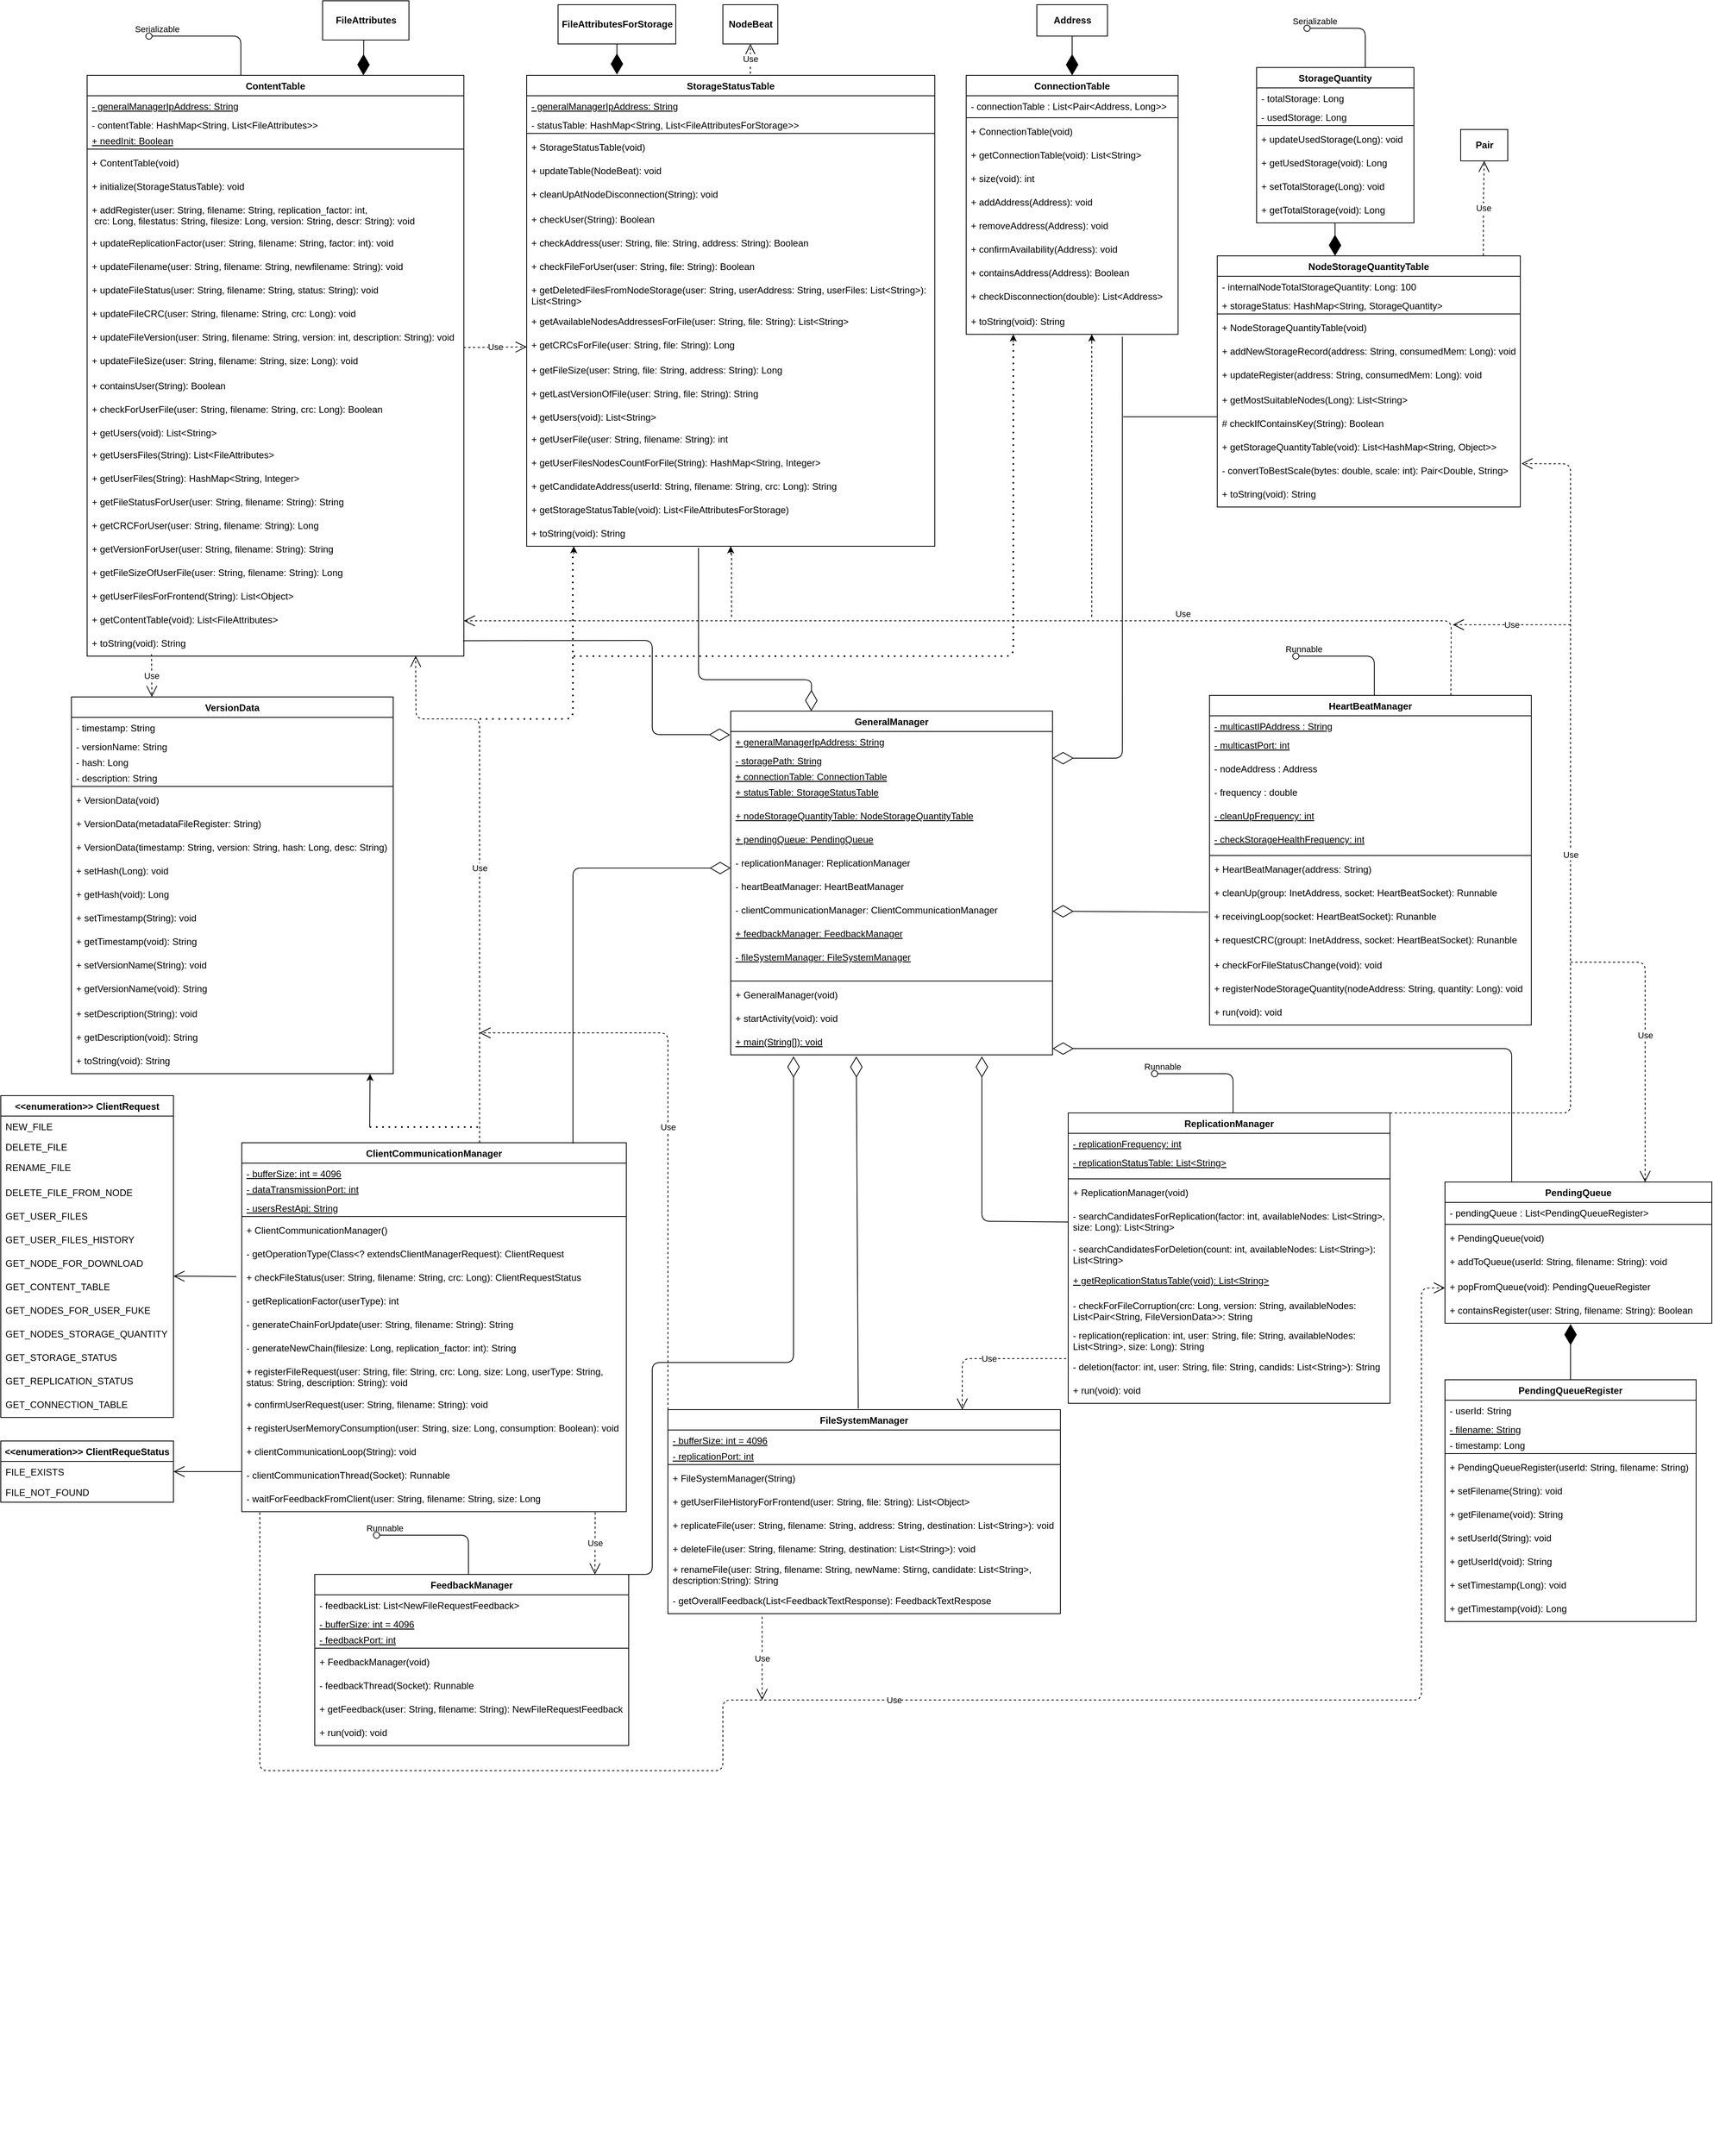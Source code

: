 <mxfile version="14.6.13" type="device"><diagram id="C5RBs43oDa-KdzZeNtuy" name="Page-1"><mxGraphModel dx="4740" dy="2773" grid="1" gridSize="10" guides="1" tooltips="1" connect="1" arrows="1" fold="1" page="1" pageScale="1" pageWidth="1169" pageHeight="827" math="0" shadow="0"><root><object label="" id="WIyWlLk6GJQsqaUBKTNV-0"><mxCell/></object><mxCell id="WIyWlLk6GJQsqaUBKTNV-1" parent="WIyWlLk6GJQsqaUBKTNV-0"/><mxCell id="LAdZjZObFxrwDexfej0z-684" value="PendingQueue" style="swimlane;fontStyle=1;align=center;verticalAlign=top;childLayout=stackLayout;horizontal=1;startSize=26;horizontalStack=0;resizeParent=1;resizeParentMax=0;resizeLast=0;collapsible=1;marginBottom=0;" parent="WIyWlLk6GJQsqaUBKTNV-1" vertex="1"><mxGeometry x="1870" y="1510" width="340" height="180" as="geometry"><mxRectangle x="100" y="140" width="140" height="26" as="alternateBounds"/></mxGeometry></mxCell><mxCell id="LAdZjZObFxrwDexfej0z-685" value="- pendingQueue : List&lt;PendingQueueRegister&gt;" style="text;strokeColor=none;fillColor=none;align=left;verticalAlign=top;spacingLeft=4;spacingRight=4;overflow=hidden;rotatable=0;points=[[0,0.5],[1,0.5]];portConstraint=eastwest;fontStyle=0" parent="LAdZjZObFxrwDexfej0z-684" vertex="1"><mxGeometry y="26" width="340" height="24" as="geometry"/></mxCell><mxCell id="LAdZjZObFxrwDexfej0z-686" value="" style="line;strokeWidth=1;fillColor=none;align=left;verticalAlign=middle;spacingTop=-1;spacingLeft=3;spacingRight=3;rotatable=0;labelPosition=right;points=[];portConstraint=eastwest;fontStyle=0" parent="LAdZjZObFxrwDexfej0z-684" vertex="1"><mxGeometry y="50" width="340" height="8" as="geometry"/></mxCell><mxCell id="LAdZjZObFxrwDexfej0z-687" value="+ PendingQueue(void)" style="text;strokeColor=none;fillColor=none;align=left;verticalAlign=top;spacingLeft=4;spacingRight=4;overflow=hidden;rotatable=0;points=[[0,0.5],[1,0.5]];portConstraint=eastwest;fontStyle=0" parent="LAdZjZObFxrwDexfej0z-684" vertex="1"><mxGeometry y="58" width="340" height="30" as="geometry"/></mxCell><mxCell id="LAdZjZObFxrwDexfej0z-688" value="+ addToQueue(userId: String, filename: String): void" style="text;strokeColor=none;fillColor=none;align=left;verticalAlign=top;spacingLeft=4;spacingRight=4;overflow=hidden;rotatable=0;points=[[0,0.5],[1,0.5]];portConstraint=eastwest;fontStyle=0" parent="LAdZjZObFxrwDexfej0z-684" vertex="1"><mxGeometry y="88" width="340" height="32" as="geometry"/></mxCell><mxCell id="LAdZjZObFxrwDexfej0z-689" value="+ popFromQueue(void): PendingQueueRegister" style="text;strokeColor=none;fillColor=none;align=left;verticalAlign=top;spacingLeft=4;spacingRight=4;overflow=hidden;rotatable=0;points=[[0,0.5],[1,0.5]];portConstraint=eastwest;fontStyle=0" parent="LAdZjZObFxrwDexfej0z-684" vertex="1"><mxGeometry y="120" width="340" height="30" as="geometry"/></mxCell><mxCell id="LAdZjZObFxrwDexfej0z-690" value="+ containsRegister(user: String, filename: String): Boolean" style="text;strokeColor=none;fillColor=none;align=left;verticalAlign=top;spacingLeft=4;spacingRight=4;overflow=hidden;rotatable=0;points=[[0,0.5],[1,0.5]];portConstraint=eastwest;fontStyle=0" parent="LAdZjZObFxrwDexfej0z-684" vertex="1"><mxGeometry y="150" width="340" height="30" as="geometry"/></mxCell><mxCell id="LAdZjZObFxrwDexfej0z-721" value="VersionData" style="swimlane;fontStyle=1;align=center;verticalAlign=top;childLayout=stackLayout;horizontal=1;startSize=26;horizontalStack=0;resizeParent=1;resizeParentMax=0;resizeLast=0;collapsible=1;marginBottom=0;" parent="WIyWlLk6GJQsqaUBKTNV-1" vertex="1"><mxGeometry x="120" y="892" width="410" height="480" as="geometry"><mxRectangle x="100" y="140" width="140" height="26" as="alternateBounds"/></mxGeometry></mxCell><mxCell id="LAdZjZObFxrwDexfej0z-722" value="- timestamp: String" style="text;strokeColor=none;fillColor=none;align=left;verticalAlign=top;spacingLeft=4;spacingRight=4;overflow=hidden;rotatable=0;points=[[0,0.5],[1,0.5]];portConstraint=eastwest;" parent="LAdZjZObFxrwDexfej0z-721" vertex="1"><mxGeometry y="26" width="410" height="24" as="geometry"/></mxCell><mxCell id="LAdZjZObFxrwDexfej0z-723" value="- versionName: String" style="text;strokeColor=none;fillColor=none;align=left;verticalAlign=top;spacingLeft=4;spacingRight=4;overflow=hidden;rotatable=0;points=[[0,0.5],[1,0.5]];portConstraint=eastwest;" parent="LAdZjZObFxrwDexfej0z-721" vertex="1"><mxGeometry y="50" width="410" height="20" as="geometry"/></mxCell><mxCell id="LAdZjZObFxrwDexfej0z-724" value="- hash: Long" style="text;strokeColor=none;fillColor=none;align=left;verticalAlign=top;spacingLeft=4;spacingRight=4;overflow=hidden;rotatable=0;points=[[0,0.5],[1,0.5]];portConstraint=eastwest;" parent="LAdZjZObFxrwDexfej0z-721" vertex="1"><mxGeometry y="70" width="410" height="20" as="geometry"/></mxCell><mxCell id="LAdZjZObFxrwDexfej0z-725" value="- description: String" style="text;strokeColor=none;fillColor=none;align=left;verticalAlign=top;spacingLeft=4;spacingRight=4;overflow=hidden;rotatable=0;points=[[0,0.5],[1,0.5]];portConstraint=eastwest;" parent="LAdZjZObFxrwDexfej0z-721" vertex="1"><mxGeometry y="90" width="410" height="20" as="geometry"/></mxCell><mxCell id="LAdZjZObFxrwDexfej0z-728" value="" style="line;strokeWidth=1;fillColor=none;align=left;verticalAlign=middle;spacingTop=-1;spacingLeft=3;spacingRight=3;rotatable=0;labelPosition=right;points=[];portConstraint=eastwest;" parent="LAdZjZObFxrwDexfej0z-721" vertex="1"><mxGeometry y="110" width="410" height="8" as="geometry"/></mxCell><mxCell id="LAdZjZObFxrwDexfej0z-729" value="+ VersionData(void)" style="text;strokeColor=none;fillColor=none;align=left;verticalAlign=top;spacingLeft=4;spacingRight=4;overflow=hidden;rotatable=0;points=[[0,0.5],[1,0.5]];portConstraint=eastwest;" parent="LAdZjZObFxrwDexfej0z-721" vertex="1"><mxGeometry y="118" width="410" height="30" as="geometry"/></mxCell><mxCell id="LAdZjZObFxrwDexfej0z-730" value="+ VersionData(metadataFileRegister: String)" style="text;strokeColor=none;fillColor=none;align=left;verticalAlign=top;spacingLeft=4;spacingRight=4;overflow=hidden;rotatable=0;points=[[0,0.5],[1,0.5]];portConstraint=eastwest;" parent="LAdZjZObFxrwDexfej0z-721" vertex="1"><mxGeometry y="148" width="410" height="30" as="geometry"/></mxCell><mxCell id="LAdZjZObFxrwDexfej0z-731" value="+ VersionData(timestamp: String, version: String, hash: Long, desc: String)" style="text;strokeColor=none;fillColor=none;align=left;verticalAlign=top;spacingLeft=4;spacingRight=4;overflow=hidden;rotatable=0;points=[[0,0.5],[1,0.5]];portConstraint=eastwest;" parent="LAdZjZObFxrwDexfej0z-721" vertex="1"><mxGeometry y="178" width="410" height="30" as="geometry"/></mxCell><mxCell id="LAdZjZObFxrwDexfej0z-732" value="+ setHash(Long): void" style="text;strokeColor=none;fillColor=none;align=left;verticalAlign=top;spacingLeft=4;spacingRight=4;overflow=hidden;rotatable=0;points=[[0,0.5],[1,0.5]];portConstraint=eastwest;" parent="LAdZjZObFxrwDexfej0z-721" vertex="1"><mxGeometry y="208" width="410" height="30" as="geometry"/></mxCell><mxCell id="LAdZjZObFxrwDexfej0z-733" value="+ getHash(void): Long" style="text;strokeColor=none;fillColor=none;align=left;verticalAlign=top;spacingLeft=4;spacingRight=4;overflow=hidden;rotatable=0;points=[[0,0.5],[1,0.5]];portConstraint=eastwest;" parent="LAdZjZObFxrwDexfej0z-721" vertex="1"><mxGeometry y="238" width="410" height="30" as="geometry"/></mxCell><mxCell id="LAdZjZObFxrwDexfej0z-734" value="+ setTimestamp(String): void" style="text;strokeColor=none;fillColor=none;align=left;verticalAlign=top;spacingLeft=4;spacingRight=4;overflow=hidden;rotatable=0;points=[[0,0.5],[1,0.5]];portConstraint=eastwest;" parent="LAdZjZObFxrwDexfej0z-721" vertex="1"><mxGeometry y="268" width="410" height="30" as="geometry"/></mxCell><mxCell id="LAdZjZObFxrwDexfej0z-735" value="+ getTimestamp(void): String" style="text;strokeColor=none;fillColor=none;align=left;verticalAlign=top;spacingLeft=4;spacingRight=4;overflow=hidden;rotatable=0;points=[[0,0.5],[1,0.5]];portConstraint=eastwest;" parent="LAdZjZObFxrwDexfej0z-721" vertex="1"><mxGeometry y="298" width="410" height="30" as="geometry"/></mxCell><mxCell id="LAdZjZObFxrwDexfej0z-736" value="+ setVersionName(String): void" style="text;strokeColor=none;fillColor=none;align=left;verticalAlign=top;spacingLeft=4;spacingRight=4;overflow=hidden;rotatable=0;points=[[0,0.5],[1,0.5]];portConstraint=eastwest;" parent="LAdZjZObFxrwDexfej0z-721" vertex="1"><mxGeometry y="328" width="410" height="30" as="geometry"/></mxCell><mxCell id="LAdZjZObFxrwDexfej0z-737" value="+ getVersionName(void): String" style="text;strokeColor=none;fillColor=none;align=left;verticalAlign=top;spacingLeft=4;spacingRight=4;overflow=hidden;rotatable=0;points=[[0,0.5],[1,0.5]];portConstraint=eastwest;" parent="LAdZjZObFxrwDexfej0z-721" vertex="1"><mxGeometry y="358" width="410" height="32" as="geometry"/></mxCell><mxCell id="LAdZjZObFxrwDexfej0z-740" value="+ setDescription(String): void" style="text;strokeColor=none;fillColor=none;align=left;verticalAlign=top;spacingLeft=4;spacingRight=4;overflow=hidden;rotatable=0;points=[[0,0.5],[1,0.5]];portConstraint=eastwest;" parent="LAdZjZObFxrwDexfej0z-721" vertex="1"><mxGeometry y="390" width="410" height="30" as="geometry"/></mxCell><mxCell id="LAdZjZObFxrwDexfej0z-741" value="+ getDescription(void): String" style="text;strokeColor=none;fillColor=none;align=left;verticalAlign=top;spacingLeft=4;spacingRight=4;overflow=hidden;rotatable=0;points=[[0,0.5],[1,0.5]];portConstraint=eastwest;" parent="LAdZjZObFxrwDexfej0z-721" vertex="1"><mxGeometry y="420" width="410" height="30" as="geometry"/></mxCell><mxCell id="LAdZjZObFxrwDexfej0z-746" value="+ toString(void): String" style="text;strokeColor=none;fillColor=none;align=left;verticalAlign=top;spacingLeft=4;spacingRight=4;overflow=hidden;rotatable=0;points=[[0,0.5],[1,0.5]];portConstraint=eastwest;" parent="LAdZjZObFxrwDexfej0z-721" vertex="1"><mxGeometry y="450" width="410" height="30" as="geometry"/></mxCell><mxCell id="LAdZjZObFxrwDexfej0z-794" value="GeneralManager" style="swimlane;fontStyle=1;align=center;verticalAlign=top;childLayout=stackLayout;horizontal=1;startSize=26;horizontalStack=0;resizeParent=1;resizeParentMax=0;resizeLast=0;collapsible=1;marginBottom=0;" parent="WIyWlLk6GJQsqaUBKTNV-1" vertex="1"><mxGeometry x="960" y="910" width="410" height="438" as="geometry"><mxRectangle x="100" y="140" width="140" height="26" as="alternateBounds"/></mxGeometry></mxCell><mxCell id="LAdZjZObFxrwDexfej0z-795" value="+ generalManagerIpAddress: String" style="text;strokeColor=none;fillColor=none;align=left;verticalAlign=top;spacingLeft=4;spacingRight=4;overflow=hidden;rotatable=0;points=[[0,0.5],[1,0.5]];portConstraint=eastwest;fontStyle=4" parent="LAdZjZObFxrwDexfej0z-794" vertex="1"><mxGeometry y="26" width="410" height="24" as="geometry"/></mxCell><mxCell id="LAdZjZObFxrwDexfej0z-796" value="- storagePath: String" style="text;strokeColor=none;fillColor=none;align=left;verticalAlign=top;spacingLeft=4;spacingRight=4;overflow=hidden;rotatable=0;points=[[0,0.5],[1,0.5]];portConstraint=eastwest;fontStyle=4" parent="LAdZjZObFxrwDexfej0z-794" vertex="1"><mxGeometry y="50" width="410" height="20" as="geometry"/></mxCell><mxCell id="LAdZjZObFxrwDexfej0z-797" value="+ connectionTable: ConnectionTable" style="text;strokeColor=none;fillColor=none;align=left;verticalAlign=top;spacingLeft=4;spacingRight=4;overflow=hidden;rotatable=0;points=[[0,0.5],[1,0.5]];portConstraint=eastwest;fontStyle=4" parent="LAdZjZObFxrwDexfej0z-794" vertex="1"><mxGeometry y="70" width="410" height="20" as="geometry"/></mxCell><mxCell id="LAdZjZObFxrwDexfej0z-798" value="+ statusTable: StorageStatusTable" style="text;strokeColor=none;fillColor=none;align=left;verticalAlign=top;spacingLeft=4;spacingRight=4;overflow=hidden;rotatable=0;points=[[0,0.5],[1,0.5]];portConstraint=eastwest;fontStyle=4" parent="LAdZjZObFxrwDexfej0z-794" vertex="1"><mxGeometry y="90" width="410" height="30" as="geometry"/></mxCell><mxCell id="LAdZjZObFxrwDexfej0z-815" value="+ nodeStorageQuantityTable: NodeStorageQuantityTable" style="text;strokeColor=none;fillColor=none;align=left;verticalAlign=top;spacingLeft=4;spacingRight=4;overflow=hidden;rotatable=0;points=[[0,0.5],[1,0.5]];portConstraint=eastwest;fontStyle=4" parent="LAdZjZObFxrwDexfej0z-794" vertex="1"><mxGeometry y="120" width="410" height="30" as="geometry"/></mxCell><mxCell id="LAdZjZObFxrwDexfej0z-816" value="+ pendingQueue: PendingQueue" style="text;strokeColor=none;fillColor=none;align=left;verticalAlign=top;spacingLeft=4;spacingRight=4;overflow=hidden;rotatable=0;points=[[0,0.5],[1,0.5]];portConstraint=eastwest;fontStyle=4" parent="LAdZjZObFxrwDexfej0z-794" vertex="1"><mxGeometry y="150" width="410" height="30" as="geometry"/></mxCell><mxCell id="LAdZjZObFxrwDexfej0z-837" value="- replicationManager: ReplicationManager" style="text;strokeColor=none;fillColor=none;align=left;verticalAlign=top;spacingLeft=4;spacingRight=4;overflow=hidden;rotatable=0;points=[[0,0.5],[1,0.5]];portConstraint=eastwest;fontStyle=0" parent="LAdZjZObFxrwDexfej0z-794" vertex="1"><mxGeometry y="180" width="410" height="30" as="geometry"/></mxCell><mxCell id="LAdZjZObFxrwDexfej0z-838" value="- heartBeatManager: HeartBeatManager" style="text;strokeColor=none;fillColor=none;align=left;verticalAlign=top;spacingLeft=4;spacingRight=4;overflow=hidden;rotatable=0;points=[[0,0.5],[1,0.5]];portConstraint=eastwest;fontStyle=0" parent="LAdZjZObFxrwDexfej0z-794" vertex="1"><mxGeometry y="210" width="410" height="30" as="geometry"/></mxCell><mxCell id="LAdZjZObFxrwDexfej0z-839" value="- clientCommunicationManager: ClientCommunicationManager" style="text;strokeColor=none;fillColor=none;align=left;verticalAlign=top;spacingLeft=4;spacingRight=4;overflow=hidden;rotatable=0;points=[[0,0.5],[1,0.5]];portConstraint=eastwest;fontStyle=0" parent="LAdZjZObFxrwDexfej0z-794" vertex="1"><mxGeometry y="240" width="410" height="30" as="geometry"/></mxCell><mxCell id="HnUjPXPIOnZDo1E7rmYm-190" value="+ feedbackManager: FeedbackManager" style="text;strokeColor=none;fillColor=none;align=left;verticalAlign=top;spacingLeft=4;spacingRight=4;overflow=hidden;rotatable=0;points=[[0,0.5],[1,0.5]];portConstraint=eastwest;fontStyle=4" parent="LAdZjZObFxrwDexfej0z-794" vertex="1"><mxGeometry y="270" width="410" height="30" as="geometry"/></mxCell><mxCell id="HnUjPXPIOnZDo1E7rmYm-191" value="- fileSystemManager: FileSystemManager" style="text;strokeColor=none;fillColor=none;align=left;verticalAlign=top;spacingLeft=4;spacingRight=4;overflow=hidden;rotatable=0;points=[[0,0.5],[1,0.5]];portConstraint=eastwest;fontStyle=4" parent="LAdZjZObFxrwDexfej0z-794" vertex="1"><mxGeometry y="300" width="410" height="40" as="geometry"/></mxCell><mxCell id="LAdZjZObFxrwDexfej0z-799" value="" style="line;strokeWidth=1;fillColor=none;align=left;verticalAlign=middle;spacingTop=-1;spacingLeft=3;spacingRight=3;rotatable=0;labelPosition=right;points=[];portConstraint=eastwest;" parent="LAdZjZObFxrwDexfej0z-794" vertex="1"><mxGeometry y="340" width="410" height="8" as="geometry"/></mxCell><mxCell id="LAdZjZObFxrwDexfej0z-800" value="+ GeneralManager(void)" style="text;strokeColor=none;fillColor=none;align=left;verticalAlign=top;spacingLeft=4;spacingRight=4;overflow=hidden;rotatable=0;points=[[0,0.5],[1,0.5]];portConstraint=eastwest;" parent="LAdZjZObFxrwDexfej0z-794" vertex="1"><mxGeometry y="348" width="410" height="30" as="geometry"/></mxCell><mxCell id="LAdZjZObFxrwDexfej0z-801" value="+ startActivity(void): void" style="text;strokeColor=none;fillColor=none;align=left;verticalAlign=top;spacingLeft=4;spacingRight=4;overflow=hidden;rotatable=0;points=[[0,0.5],[1,0.5]];portConstraint=eastwest;" parent="LAdZjZObFxrwDexfej0z-794" vertex="1"><mxGeometry y="378" width="410" height="30" as="geometry"/></mxCell><mxCell id="LAdZjZObFxrwDexfej0z-802" value="+ main(String[]): void" style="text;strokeColor=none;fillColor=none;align=left;verticalAlign=top;spacingLeft=4;spacingRight=4;overflow=hidden;rotatable=0;points=[[0,0.5],[1,0.5]];portConstraint=eastwest;fontStyle=4" parent="LAdZjZObFxrwDexfej0z-794" vertex="1"><mxGeometry y="408" width="410" height="30" as="geometry"/></mxCell><mxCell id="HnUjPXPIOnZDo1E7rmYm-504" value="" style="endArrow=diamondThin;endFill=0;endSize=24;html=1;exitX=1;exitY=0;exitDx=0;exitDy=0;" parent="LAdZjZObFxrwDexfej0z-794" source="HnUjPXPIOnZDo1E7rmYm-466" edge="1"><mxGeometry width="160" relative="1" as="geometry"><mxPoint x="-80" y="709" as="sourcePoint"/><mxPoint x="80" y="440" as="targetPoint"/><Array as="points"><mxPoint x="-100" y="1100"/><mxPoint x="-100" y="830"/><mxPoint x="80" y="830"/></Array></mxGeometry></mxCell><mxCell id="HnUjPXPIOnZDo1E7rmYm-157" value="ClientCommunicationManager" style="swimlane;fontStyle=1;align=center;verticalAlign=top;childLayout=stackLayout;horizontal=1;startSize=26;horizontalStack=0;resizeParent=1;resizeParentMax=0;resizeLast=0;collapsible=1;marginBottom=0;" parent="WIyWlLk6GJQsqaUBKTNV-1" vertex="1"><mxGeometry x="337" y="1460" width="490" height="470" as="geometry"><mxRectangle x="100" y="140" width="140" height="26" as="alternateBounds"/></mxGeometry></mxCell><mxCell id="HnUjPXPIOnZDo1E7rmYm-161" value="- bufferSize: int = 4096" style="text;strokeColor=none;fillColor=none;align=left;verticalAlign=top;spacingLeft=4;spacingRight=4;overflow=hidden;rotatable=0;points=[[0,0.5],[1,0.5]];portConstraint=eastwest;fontStyle=4" parent="HnUjPXPIOnZDo1E7rmYm-157" vertex="1"><mxGeometry y="26" width="490" height="20" as="geometry"/></mxCell><mxCell id="HnUjPXPIOnZDo1E7rmYm-158" value="- dataTransmissionPort: int" style="text;strokeColor=none;fillColor=none;align=left;verticalAlign=top;spacingLeft=4;spacingRight=4;overflow=hidden;rotatable=0;points=[[0,0.5],[1,0.5]];portConstraint=eastwest;fontStyle=4" parent="HnUjPXPIOnZDo1E7rmYm-157" vertex="1"><mxGeometry y="46" width="490" height="24" as="geometry"/></mxCell><mxCell id="HnUjPXPIOnZDo1E7rmYm-159" value="- usersRestApi: String" style="text;strokeColor=none;fillColor=none;align=left;verticalAlign=top;spacingLeft=4;spacingRight=4;overflow=hidden;rotatable=0;points=[[0,0.5],[1,0.5]];portConstraint=eastwest;fontStyle=4" parent="HnUjPXPIOnZDo1E7rmYm-157" vertex="1"><mxGeometry y="70" width="490" height="20" as="geometry"/></mxCell><mxCell id="HnUjPXPIOnZDo1E7rmYm-167" value="" style="line;strokeWidth=1;fillColor=none;align=left;verticalAlign=middle;spacingTop=-1;spacingLeft=3;spacingRight=3;rotatable=0;labelPosition=right;points=[];portConstraint=eastwest;" parent="HnUjPXPIOnZDo1E7rmYm-157" vertex="1"><mxGeometry y="90" width="490" height="8" as="geometry"/></mxCell><mxCell id="HnUjPXPIOnZDo1E7rmYm-168" value="+ ClientCommunicationManager()" style="text;strokeColor=none;fillColor=none;align=left;verticalAlign=top;spacingLeft=4;spacingRight=4;overflow=hidden;rotatable=0;points=[[0,0.5],[1,0.5]];portConstraint=eastwest;" parent="HnUjPXPIOnZDo1E7rmYm-157" vertex="1"><mxGeometry y="98" width="490" height="30" as="geometry"/></mxCell><mxCell id="HnUjPXPIOnZDo1E7rmYm-169" value="- getOperationType(Class&lt;? extendsClientManagerRequest): ClientRequest" style="text;strokeColor=none;fillColor=none;align=left;verticalAlign=top;spacingLeft=4;spacingRight=4;overflow=hidden;rotatable=0;points=[[0,0.5],[1,0.5]];portConstraint=eastwest;" parent="HnUjPXPIOnZDo1E7rmYm-157" vertex="1"><mxGeometry y="128" width="490" height="30" as="geometry"/></mxCell><mxCell id="HnUjPXPIOnZDo1E7rmYm-170" value="+ checkFileStatus(user: String, filename: String, crc: Long): ClientRequestStatus" style="text;strokeColor=none;fillColor=none;align=left;verticalAlign=top;spacingLeft=4;spacingRight=4;overflow=hidden;rotatable=0;points=[[0,0.5],[1,0.5]];portConstraint=eastwest;fontStyle=0" parent="HnUjPXPIOnZDo1E7rmYm-157" vertex="1"><mxGeometry y="158" width="490" height="30" as="geometry"/></mxCell><mxCell id="HnUjPXPIOnZDo1E7rmYm-171" value="- getReplicationFactor(userType): int" style="text;strokeColor=none;fillColor=none;align=left;verticalAlign=top;spacingLeft=4;spacingRight=4;overflow=hidden;rotatable=0;points=[[0,0.5],[1,0.5]];portConstraint=eastwest;fontStyle=0" parent="HnUjPXPIOnZDo1E7rmYm-157" vertex="1"><mxGeometry y="188" width="490" height="30" as="geometry"/></mxCell><mxCell id="HnUjPXPIOnZDo1E7rmYm-172" value="- generateChainForUpdate(user: String, filename: String): String" style="text;strokeColor=none;fillColor=none;align=left;verticalAlign=top;spacingLeft=4;spacingRight=4;overflow=hidden;rotatable=0;points=[[0,0.5],[1,0.5]];portConstraint=eastwest;fontStyle=0" parent="HnUjPXPIOnZDo1E7rmYm-157" vertex="1"><mxGeometry y="218" width="490" height="30" as="geometry"/></mxCell><mxCell id="HnUjPXPIOnZDo1E7rmYm-173" value="- generateNewChain(filesize: Long, replication_factor: int): String" style="text;strokeColor=none;fillColor=none;align=left;verticalAlign=top;spacingLeft=4;spacingRight=4;overflow=hidden;rotatable=0;points=[[0,0.5],[1,0.5]];portConstraint=eastwest;" parent="HnUjPXPIOnZDo1E7rmYm-157" vertex="1"><mxGeometry y="248" width="490" height="30" as="geometry"/></mxCell><mxCell id="HnUjPXPIOnZDo1E7rmYm-174" value="+ registerFileRequest(user: String, file: String, crc: Long, size: Long, userType: String,&#10;status: String, description: String): void" style="text;strokeColor=none;fillColor=none;align=left;verticalAlign=top;spacingLeft=4;spacingRight=4;overflow=hidden;rotatable=0;points=[[0,0.5],[1,0.5]];portConstraint=eastwest;" parent="HnUjPXPIOnZDo1E7rmYm-157" vertex="1"><mxGeometry y="278" width="490" height="42" as="geometry"/></mxCell><mxCell id="HnUjPXPIOnZDo1E7rmYm-175" value="+ confirmUserRequest(user: String, filename: String): void" style="text;strokeColor=none;fillColor=none;align=left;verticalAlign=top;spacingLeft=4;spacingRight=4;overflow=hidden;rotatable=0;points=[[0,0.5],[1,0.5]];portConstraint=eastwest;" parent="HnUjPXPIOnZDo1E7rmYm-157" vertex="1"><mxGeometry y="320" width="490" height="30" as="geometry"/></mxCell><mxCell id="HnUjPXPIOnZDo1E7rmYm-462" value="+ registerUserMemoryConsumption(user: String, size: Long, consumption: Boolean): void" style="text;strokeColor=none;fillColor=none;align=left;verticalAlign=top;spacingLeft=4;spacingRight=4;overflow=hidden;rotatable=0;points=[[0,0.5],[1,0.5]];portConstraint=eastwest;" parent="HnUjPXPIOnZDo1E7rmYm-157" vertex="1"><mxGeometry y="350" width="490" height="30" as="geometry"/></mxCell><mxCell id="HnUjPXPIOnZDo1E7rmYm-463" value="+ clientCommunicationLoop(String): void" style="text;strokeColor=none;fillColor=none;align=left;verticalAlign=top;spacingLeft=4;spacingRight=4;overflow=hidden;rotatable=0;points=[[0,0.5],[1,0.5]];portConstraint=eastwest;" parent="HnUjPXPIOnZDo1E7rmYm-157" vertex="1"><mxGeometry y="380" width="490" height="30" as="geometry"/></mxCell><mxCell id="HnUjPXPIOnZDo1E7rmYm-464" value="- clientCommunicationThread(Socket): Runnable" style="text;strokeColor=none;fillColor=none;align=left;verticalAlign=top;spacingLeft=4;spacingRight=4;overflow=hidden;rotatable=0;points=[[0,0.5],[1,0.5]];portConstraint=eastwest;" parent="HnUjPXPIOnZDo1E7rmYm-157" vertex="1"><mxGeometry y="410" width="490" height="30" as="geometry"/></mxCell><mxCell id="HnUjPXPIOnZDo1E7rmYm-465" value="- waitForFeedbackFromClient(user: String, filename: String, size: Long" style="text;strokeColor=none;fillColor=none;align=left;verticalAlign=top;spacingLeft=4;spacingRight=4;overflow=hidden;rotatable=0;points=[[0,0.5],[1,0.5]];portConstraint=eastwest;" parent="HnUjPXPIOnZDo1E7rmYm-157" vertex="1"><mxGeometry y="440" width="490" height="30" as="geometry"/></mxCell><mxCell id="HnUjPXPIOnZDo1E7rmYm-181" value="" style="group" parent="WIyWlLk6GJQsqaUBKTNV-1" vertex="1" connectable="0"><mxGeometry x="880" y="1750" width="500" height="320" as="geometry"/></mxCell><mxCell id="HnUjPXPIOnZDo1E7rmYm-133" value="FileSystemManager" style="swimlane;fontStyle=1;align=center;verticalAlign=top;childLayout=stackLayout;horizontal=1;startSize=26;horizontalStack=0;resizeParent=1;resizeParentMax=0;resizeLast=0;collapsible=1;marginBottom=0;" parent="HnUjPXPIOnZDo1E7rmYm-181" vertex="1"><mxGeometry y="50" width="500" height="260" as="geometry"><mxRectangle x="100" y="140" width="140" height="26" as="alternateBounds"/></mxGeometry></mxCell><mxCell id="HnUjPXPIOnZDo1E7rmYm-135" value="- bufferSize: int = 4096" style="text;strokeColor=none;fillColor=none;align=left;verticalAlign=top;spacingLeft=4;spacingRight=4;overflow=hidden;rotatable=0;points=[[0,0.5],[1,0.5]];portConstraint=eastwest;fontStyle=4" parent="HnUjPXPIOnZDo1E7rmYm-133" vertex="1"><mxGeometry y="26" width="500" height="20" as="geometry"/></mxCell><mxCell id="HnUjPXPIOnZDo1E7rmYm-136" value="- replicationPort: int" style="text;strokeColor=none;fillColor=none;align=left;verticalAlign=top;spacingLeft=4;spacingRight=4;overflow=hidden;rotatable=0;points=[[0,0.5],[1,0.5]];portConstraint=eastwest;fontStyle=4" parent="HnUjPXPIOnZDo1E7rmYm-133" vertex="1"><mxGeometry y="46" width="500" height="20" as="geometry"/></mxCell><mxCell id="HnUjPXPIOnZDo1E7rmYm-143" value="" style="line;strokeWidth=1;fillColor=none;align=left;verticalAlign=middle;spacingTop=-1;spacingLeft=3;spacingRight=3;rotatable=0;labelPosition=right;points=[];portConstraint=eastwest;" parent="HnUjPXPIOnZDo1E7rmYm-133" vertex="1"><mxGeometry y="66" width="500" height="8" as="geometry"/></mxCell><mxCell id="HnUjPXPIOnZDo1E7rmYm-144" value="+ FileSystemManager(String)" style="text;strokeColor=none;fillColor=none;align=left;verticalAlign=top;spacingLeft=4;spacingRight=4;overflow=hidden;rotatable=0;points=[[0,0.5],[1,0.5]];portConstraint=eastwest;" parent="HnUjPXPIOnZDo1E7rmYm-133" vertex="1"><mxGeometry y="74" width="500" height="30" as="geometry"/></mxCell><mxCell id="HnUjPXPIOnZDo1E7rmYm-145" value="+ getUserFileHistoryForFrontend(user: String, file: String): List&lt;Object&gt;" style="text;strokeColor=none;fillColor=none;align=left;verticalAlign=top;spacingLeft=4;spacingRight=4;overflow=hidden;rotatable=0;points=[[0,0.5],[1,0.5]];portConstraint=eastwest;" parent="HnUjPXPIOnZDo1E7rmYm-133" vertex="1"><mxGeometry y="104" width="500" height="30" as="geometry"/></mxCell><mxCell id="HnUjPXPIOnZDo1E7rmYm-146" value="+ replicateFile(user: String, filename: String, address: String, destination: List&lt;String&gt;): void" style="text;strokeColor=none;fillColor=none;align=left;verticalAlign=top;spacingLeft=4;spacingRight=4;overflow=hidden;rotatable=0;points=[[0,0.5],[1,0.5]];portConstraint=eastwest;fontStyle=0" parent="HnUjPXPIOnZDo1E7rmYm-133" vertex="1"><mxGeometry y="134" width="500" height="30" as="geometry"/></mxCell><mxCell id="HnUjPXPIOnZDo1E7rmYm-147" value="+ deleteFile(user: String, filename: String, destination: List&lt;String&gt;): void" style="text;strokeColor=none;fillColor=none;align=left;verticalAlign=top;spacingLeft=4;spacingRight=4;overflow=hidden;rotatable=0;points=[[0,0.5],[1,0.5]];portConstraint=eastwest;" parent="HnUjPXPIOnZDo1E7rmYm-133" vertex="1"><mxGeometry y="164" width="500" height="26" as="geometry"/></mxCell><mxCell id="HnUjPXPIOnZDo1E7rmYm-500" value="+ renameFile(user: String, filename: String, newName: Stirng, candidate: List&lt;String&gt;,&#10;description:String): String" style="text;strokeColor=none;fillColor=none;align=left;verticalAlign=top;spacingLeft=4;spacingRight=4;overflow=hidden;rotatable=0;points=[[0,0.5],[1,0.5]];portConstraint=eastwest;" parent="HnUjPXPIOnZDo1E7rmYm-133" vertex="1"><mxGeometry y="190" width="500" height="40" as="geometry"/></mxCell><mxCell id="HnUjPXPIOnZDo1E7rmYm-501" value="- getOverallFeedback(List&lt;FeedbackTextResponse): FeedbackTextRespose" style="text;strokeColor=none;fillColor=none;align=left;verticalAlign=top;spacingLeft=4;spacingRight=4;overflow=hidden;rotatable=0;points=[[0,0.5],[1,0.5]];portConstraint=eastwest;" parent="HnUjPXPIOnZDo1E7rmYm-133" vertex="1"><mxGeometry y="230" width="500" height="30" as="geometry"/></mxCell><mxCell id="HnUjPXPIOnZDo1E7rmYm-187" value="" style="endArrow=diamondThin;endFill=0;endSize=24;html=1;exitX=-0.004;exitY=0.272;exitDx=0;exitDy=0;entryX=1;entryY=0.5;entryDx=0;entryDy=0;exitPerimeter=0;" parent="WIyWlLk6GJQsqaUBKTNV-1" source="HnUjPXPIOnZDo1E7rmYm-39" target="LAdZjZObFxrwDexfej0z-839" edge="1"><mxGeometry width="160" relative="1" as="geometry"><mxPoint x="1440" y="1790" as="sourcePoint"/><mxPoint x="1600" y="1790" as="targetPoint"/></mxGeometry></mxCell><mxCell id="HnUjPXPIOnZDo1E7rmYm-194" value="PendingQueueRegister" style="swimlane;fontStyle=1;align=center;verticalAlign=top;childLayout=stackLayout;horizontal=1;startSize=26;horizontalStack=0;resizeParent=1;resizeParentMax=0;resizeLast=0;collapsible=1;marginBottom=0;" parent="WIyWlLk6GJQsqaUBKTNV-1" vertex="1"><mxGeometry x="1870" y="1762" width="320" height="308" as="geometry"><mxRectangle x="100" y="140" width="140" height="26" as="alternateBounds"/></mxGeometry></mxCell><mxCell id="HnUjPXPIOnZDo1E7rmYm-195" value="- userId: String" style="text;strokeColor=none;fillColor=none;align=left;verticalAlign=top;spacingLeft=4;spacingRight=4;overflow=hidden;rotatable=0;points=[[0,0.5],[1,0.5]];portConstraint=eastwest;fontStyle=0" parent="HnUjPXPIOnZDo1E7rmYm-194" vertex="1"><mxGeometry y="26" width="320" height="24" as="geometry"/></mxCell><mxCell id="HnUjPXPIOnZDo1E7rmYm-196" value="- filename: String" style="text;strokeColor=none;fillColor=none;align=left;verticalAlign=top;spacingLeft=4;spacingRight=4;overflow=hidden;rotatable=0;points=[[0,0.5],[1,0.5]];portConstraint=eastwest;fontStyle=4" parent="HnUjPXPIOnZDo1E7rmYm-194" vertex="1"><mxGeometry y="50" width="320" height="20" as="geometry"/></mxCell><mxCell id="HnUjPXPIOnZDo1E7rmYm-197" value="- timestamp: Long" style="text;strokeColor=none;fillColor=none;align=left;verticalAlign=top;spacingLeft=4;spacingRight=4;overflow=hidden;rotatable=0;points=[[0,0.5],[1,0.5]];portConstraint=eastwest;fontStyle=0" parent="HnUjPXPIOnZDo1E7rmYm-194" vertex="1"><mxGeometry y="70" width="320" height="20" as="geometry"/></mxCell><mxCell id="HnUjPXPIOnZDo1E7rmYm-201" value="" style="line;strokeWidth=1;fillColor=none;align=left;verticalAlign=middle;spacingTop=-1;spacingLeft=3;spacingRight=3;rotatable=0;labelPosition=right;points=[];portConstraint=eastwest;" parent="HnUjPXPIOnZDo1E7rmYm-194" vertex="1"><mxGeometry y="90" width="320" height="8" as="geometry"/></mxCell><mxCell id="HnUjPXPIOnZDo1E7rmYm-202" value="+ PendingQueueRegister(userId: String, filename: String)" style="text;strokeColor=none;fillColor=none;align=left;verticalAlign=top;spacingLeft=4;spacingRight=4;overflow=hidden;rotatable=0;points=[[0,0.5],[1,0.5]];portConstraint=eastwest;" parent="HnUjPXPIOnZDo1E7rmYm-194" vertex="1"><mxGeometry y="98" width="320" height="30" as="geometry"/></mxCell><mxCell id="HnUjPXPIOnZDo1E7rmYm-203" value="+ setFilename(String): void" style="text;strokeColor=none;fillColor=none;align=left;verticalAlign=top;spacingLeft=4;spacingRight=4;overflow=hidden;rotatable=0;points=[[0,0.5],[1,0.5]];portConstraint=eastwest;" parent="HnUjPXPIOnZDo1E7rmYm-194" vertex="1"><mxGeometry y="128" width="320" height="30" as="geometry"/></mxCell><mxCell id="HnUjPXPIOnZDo1E7rmYm-204" value="+ getFilename(void): String" style="text;strokeColor=none;fillColor=none;align=left;verticalAlign=top;spacingLeft=4;spacingRight=4;overflow=hidden;rotatable=0;points=[[0,0.5],[1,0.5]];portConstraint=eastwest;fontStyle=0" parent="HnUjPXPIOnZDo1E7rmYm-194" vertex="1"><mxGeometry y="158" width="320" height="30" as="geometry"/></mxCell><mxCell id="HnUjPXPIOnZDo1E7rmYm-205" value="+ setUserId(String): void" style="text;strokeColor=none;fillColor=none;align=left;verticalAlign=top;spacingLeft=4;spacingRight=4;overflow=hidden;rotatable=0;points=[[0,0.5],[1,0.5]];portConstraint=eastwest;fontStyle=0" parent="HnUjPXPIOnZDo1E7rmYm-194" vertex="1"><mxGeometry y="188" width="320" height="30" as="geometry"/></mxCell><mxCell id="HnUjPXPIOnZDo1E7rmYm-206" value="+ getUserId(void): String" style="text;strokeColor=none;fillColor=none;align=left;verticalAlign=top;spacingLeft=4;spacingRight=4;overflow=hidden;rotatable=0;points=[[0,0.5],[1,0.5]];portConstraint=eastwest;fontStyle=0" parent="HnUjPXPIOnZDo1E7rmYm-194" vertex="1"><mxGeometry y="218" width="320" height="30" as="geometry"/></mxCell><mxCell id="HnUjPXPIOnZDo1E7rmYm-207" value="+ setTimestamp(Long): void" style="text;strokeColor=none;fillColor=none;align=left;verticalAlign=top;spacingLeft=4;spacingRight=4;overflow=hidden;rotatable=0;points=[[0,0.5],[1,0.5]];portConstraint=eastwest;" parent="HnUjPXPIOnZDo1E7rmYm-194" vertex="1"><mxGeometry y="248" width="320" height="30" as="geometry"/></mxCell><mxCell id="HnUjPXPIOnZDo1E7rmYm-208" value="+ getTimestamp(void): Long" style="text;strokeColor=none;fillColor=none;align=left;verticalAlign=top;spacingLeft=4;spacingRight=4;overflow=hidden;rotatable=0;points=[[0,0.5],[1,0.5]];portConstraint=eastwest;" parent="HnUjPXPIOnZDo1E7rmYm-194" vertex="1"><mxGeometry y="278" width="320" height="30" as="geometry"/></mxCell><mxCell id="HnUjPXPIOnZDo1E7rmYm-210" value="" style="endArrow=diamondThin;endFill=1;endSize=24;html=1;exitX=0.5;exitY=0;exitDx=0;exitDy=0;" parent="WIyWlLk6GJQsqaUBKTNV-1" source="HnUjPXPIOnZDo1E7rmYm-194" edge="1"><mxGeometry width="160" relative="1" as="geometry"><mxPoint x="2120" y="1818" as="sourcePoint"/><mxPoint x="2030" y="1691" as="targetPoint"/></mxGeometry></mxCell><mxCell id="HnUjPXPIOnZDo1E7rmYm-240" value="ContentTable" style="swimlane;fontStyle=1;align=center;verticalAlign=top;childLayout=stackLayout;horizontal=1;startSize=26;horizontalStack=0;resizeParent=1;resizeParentMax=0;resizeLast=0;collapsible=1;marginBottom=0;" parent="WIyWlLk6GJQsqaUBKTNV-1" vertex="1"><mxGeometry x="140" y="100" width="480" height="740" as="geometry"><mxRectangle x="100" y="140" width="140" height="26" as="alternateBounds"/></mxGeometry></mxCell><mxCell id="HnUjPXPIOnZDo1E7rmYm-241" value="- generalManagerIpAddress: String" style="text;strokeColor=none;fillColor=none;align=left;verticalAlign=top;spacingLeft=4;spacingRight=4;overflow=hidden;rotatable=0;points=[[0,0.5],[1,0.5]];portConstraint=eastwest;fontStyle=4" parent="HnUjPXPIOnZDo1E7rmYm-240" vertex="1"><mxGeometry y="26" width="480" height="24" as="geometry"/></mxCell><mxCell id="HnUjPXPIOnZDo1E7rmYm-242" value="- contentTable: HashMap&lt;String, List&lt;FileAttributes&gt;&gt;" style="text;strokeColor=none;fillColor=none;align=left;verticalAlign=top;spacingLeft=4;spacingRight=4;overflow=hidden;rotatable=0;points=[[0,0.5],[1,0.5]];portConstraint=eastwest;fontStyle=0" parent="HnUjPXPIOnZDo1E7rmYm-240" vertex="1"><mxGeometry y="50" width="480" height="20" as="geometry"/></mxCell><mxCell id="HnUjPXPIOnZDo1E7rmYm-243" value="+ needInit: Boolean" style="text;strokeColor=none;fillColor=none;align=left;verticalAlign=top;spacingLeft=4;spacingRight=4;overflow=hidden;rotatable=0;points=[[0,0.5],[1,0.5]];portConstraint=eastwest;fontStyle=4" parent="HnUjPXPIOnZDo1E7rmYm-240" vertex="1"><mxGeometry y="70" width="480" height="20" as="geometry"/></mxCell><mxCell id="HnUjPXPIOnZDo1E7rmYm-252" value="" style="line;strokeWidth=1;fillColor=none;align=left;verticalAlign=middle;spacingTop=-1;spacingLeft=3;spacingRight=3;rotatable=0;labelPosition=right;points=[];portConstraint=eastwest;" parent="HnUjPXPIOnZDo1E7rmYm-240" vertex="1"><mxGeometry y="90" width="480" height="8" as="geometry"/></mxCell><mxCell id="HnUjPXPIOnZDo1E7rmYm-253" value="+ ContentTable(void)" style="text;strokeColor=none;fillColor=none;align=left;verticalAlign=top;spacingLeft=4;spacingRight=4;overflow=hidden;rotatable=0;points=[[0,0.5],[1,0.5]];portConstraint=eastwest;" parent="HnUjPXPIOnZDo1E7rmYm-240" vertex="1"><mxGeometry y="98" width="480" height="30" as="geometry"/></mxCell><mxCell id="HnUjPXPIOnZDo1E7rmYm-254" value="+ initialize(StorageStatusTable): void" style="text;strokeColor=none;fillColor=none;align=left;verticalAlign=top;spacingLeft=4;spacingRight=4;overflow=hidden;rotatable=0;points=[[0,0.5],[1,0.5]];portConstraint=eastwest;" parent="HnUjPXPIOnZDo1E7rmYm-240" vertex="1"><mxGeometry y="128" width="480" height="30" as="geometry"/></mxCell><mxCell id="HnUjPXPIOnZDo1E7rmYm-255" value="+ addRegister(user: String, filename: String, replication_factor: int,&#10; crc: Long, filestatus: String, filesize: Long, version: String, descr: String): void" style="text;strokeColor=none;fillColor=none;align=left;verticalAlign=top;spacingLeft=4;spacingRight=4;overflow=hidden;rotatable=0;points=[[0,0.5],[1,0.5]];portConstraint=eastwest;" parent="HnUjPXPIOnZDo1E7rmYm-240" vertex="1"><mxGeometry y="158" width="480" height="42" as="geometry"/></mxCell><mxCell id="HnUjPXPIOnZDo1E7rmYm-256" value="+ updateReplicationFactor(user: String, filename: String, factor: int): void" style="text;strokeColor=none;fillColor=none;align=left;verticalAlign=top;spacingLeft=4;spacingRight=4;overflow=hidden;rotatable=0;points=[[0,0.5],[1,0.5]];portConstraint=eastwest;" parent="HnUjPXPIOnZDo1E7rmYm-240" vertex="1"><mxGeometry y="200" width="480" height="30" as="geometry"/></mxCell><mxCell id="HnUjPXPIOnZDo1E7rmYm-257" value="+ updateFilename(user: String, filename: String, newfilename: String): void" style="text;strokeColor=none;fillColor=none;align=left;verticalAlign=top;spacingLeft=4;spacingRight=4;overflow=hidden;rotatable=0;points=[[0,0.5],[1,0.5]];portConstraint=eastwest;" parent="HnUjPXPIOnZDo1E7rmYm-240" vertex="1"><mxGeometry y="230" width="480" height="30" as="geometry"/></mxCell><mxCell id="HnUjPXPIOnZDo1E7rmYm-258" value="+ updateFileStatus(user: String, filename: String, status: String): void" style="text;strokeColor=none;fillColor=none;align=left;verticalAlign=top;spacingLeft=4;spacingRight=4;overflow=hidden;rotatable=0;points=[[0,0.5],[1,0.5]];portConstraint=eastwest;" parent="HnUjPXPIOnZDo1E7rmYm-240" vertex="1"><mxGeometry y="260" width="480" height="30" as="geometry"/></mxCell><mxCell id="HnUjPXPIOnZDo1E7rmYm-259" value="+ updateFileCRC(user: String, filename: String, crc: Long): void" style="text;strokeColor=none;fillColor=none;align=left;verticalAlign=top;spacingLeft=4;spacingRight=4;overflow=hidden;rotatable=0;points=[[0,0.5],[1,0.5]];portConstraint=eastwest;" parent="HnUjPXPIOnZDo1E7rmYm-240" vertex="1"><mxGeometry y="290" width="480" height="30" as="geometry"/></mxCell><mxCell id="HnUjPXPIOnZDo1E7rmYm-260" value="+ updateFileVersion(user: String, filename: String, version: int, description: String): void" style="text;strokeColor=none;fillColor=none;align=left;verticalAlign=top;spacingLeft=4;spacingRight=4;overflow=hidden;rotatable=0;points=[[0,0.5],[1,0.5]];portConstraint=eastwest;" parent="HnUjPXPIOnZDo1E7rmYm-240" vertex="1"><mxGeometry y="320" width="480" height="30" as="geometry"/></mxCell><mxCell id="HnUjPXPIOnZDo1E7rmYm-261" value="+ updateFileSize(user: String, filename: String, size: Long): void" style="text;strokeColor=none;fillColor=none;align=left;verticalAlign=top;spacingLeft=4;spacingRight=4;overflow=hidden;rotatable=0;points=[[0,0.5],[1,0.5]];portConstraint=eastwest;" parent="HnUjPXPIOnZDo1E7rmYm-240" vertex="1"><mxGeometry y="350" width="480" height="32" as="geometry"/></mxCell><mxCell id="HnUjPXPIOnZDo1E7rmYm-262" value="+ containsUser(String): Boolean" style="text;strokeColor=none;fillColor=none;align=left;verticalAlign=top;spacingLeft=4;spacingRight=4;overflow=hidden;rotatable=0;points=[[0,0.5],[1,0.5]];portConstraint=eastwest;" parent="HnUjPXPIOnZDo1E7rmYm-240" vertex="1"><mxGeometry y="382" width="480" height="30" as="geometry"/></mxCell><mxCell id="HnUjPXPIOnZDo1E7rmYm-263" value="+ checkForUserFile(user: String, filename: String, crc: Long): Boolean" style="text;strokeColor=none;fillColor=none;align=left;verticalAlign=top;spacingLeft=4;spacingRight=4;overflow=hidden;rotatable=0;points=[[0,0.5],[1,0.5]];portConstraint=eastwest;" parent="HnUjPXPIOnZDo1E7rmYm-240" vertex="1"><mxGeometry y="412" width="480" height="30" as="geometry"/></mxCell><mxCell id="HnUjPXPIOnZDo1E7rmYm-264" value="+ getUsers(void): List&lt;String&gt;" style="text;strokeColor=none;fillColor=none;align=left;verticalAlign=top;spacingLeft=4;spacingRight=4;overflow=hidden;rotatable=0;points=[[0,0.5],[1,0.5]];portConstraint=eastwest;" parent="HnUjPXPIOnZDo1E7rmYm-240" vertex="1"><mxGeometry y="442" width="480" height="28" as="geometry"/></mxCell><mxCell id="HnUjPXPIOnZDo1E7rmYm-281" value="+ getUsersFiles(String): List&lt;FileAttributes&gt;" style="text;strokeColor=none;fillColor=none;align=left;verticalAlign=top;spacingLeft=4;spacingRight=4;overflow=hidden;rotatable=0;points=[[0,0.5],[1,0.5]];portConstraint=eastwest;" parent="HnUjPXPIOnZDo1E7rmYm-240" vertex="1"><mxGeometry y="470" width="480" height="30" as="geometry"/></mxCell><mxCell id="HnUjPXPIOnZDo1E7rmYm-282" value="+ getUserFiles(String): HashMap&lt;String, Integer&gt;" style="text;strokeColor=none;fillColor=none;align=left;verticalAlign=top;spacingLeft=4;spacingRight=4;overflow=hidden;rotatable=0;points=[[0,0.5],[1,0.5]];portConstraint=eastwest;" parent="HnUjPXPIOnZDo1E7rmYm-240" vertex="1"><mxGeometry y="500" width="480" height="30" as="geometry"/></mxCell><mxCell id="HnUjPXPIOnZDo1E7rmYm-283" value="+ getFileStatusForUser(user: String, filename: String): String" style="text;strokeColor=none;fillColor=none;align=left;verticalAlign=top;spacingLeft=4;spacingRight=4;overflow=hidden;rotatable=0;points=[[0,0.5],[1,0.5]];portConstraint=eastwest;" parent="HnUjPXPIOnZDo1E7rmYm-240" vertex="1"><mxGeometry y="530" width="480" height="30" as="geometry"/></mxCell><mxCell id="HnUjPXPIOnZDo1E7rmYm-284" value="+ getCRCForUser(user: String, filename: String): Long" style="text;strokeColor=none;fillColor=none;align=left;verticalAlign=top;spacingLeft=4;spacingRight=4;overflow=hidden;rotatable=0;points=[[0,0.5],[1,0.5]];portConstraint=eastwest;" parent="HnUjPXPIOnZDo1E7rmYm-240" vertex="1"><mxGeometry y="560" width="480" height="30" as="geometry"/></mxCell><mxCell id="HnUjPXPIOnZDo1E7rmYm-285" value="+ getVersionForUser(user: String, filename: String): String" style="text;strokeColor=none;fillColor=none;align=left;verticalAlign=top;spacingLeft=4;spacingRight=4;overflow=hidden;rotatable=0;points=[[0,0.5],[1,0.5]];portConstraint=eastwest;" parent="HnUjPXPIOnZDo1E7rmYm-240" vertex="1"><mxGeometry y="590" width="480" height="30" as="geometry"/></mxCell><mxCell id="HnUjPXPIOnZDo1E7rmYm-286" value="+ getFileSizeOfUserFile(user: String, filename: String): Long" style="text;strokeColor=none;fillColor=none;align=left;verticalAlign=top;spacingLeft=4;spacingRight=4;overflow=hidden;rotatable=0;points=[[0,0.5],[1,0.5]];portConstraint=eastwest;" parent="HnUjPXPIOnZDo1E7rmYm-240" vertex="1"><mxGeometry y="620" width="480" height="30" as="geometry"/></mxCell><mxCell id="HnUjPXPIOnZDo1E7rmYm-287" value="+ getUserFilesForFrontend(String): List&lt;Object&gt;" style="text;strokeColor=none;fillColor=none;align=left;verticalAlign=top;spacingLeft=4;spacingRight=4;overflow=hidden;rotatable=0;points=[[0,0.5],[1,0.5]];portConstraint=eastwest;" parent="HnUjPXPIOnZDo1E7rmYm-240" vertex="1"><mxGeometry y="650" width="480" height="30" as="geometry"/></mxCell><mxCell id="HnUjPXPIOnZDo1E7rmYm-288" value="+ getContentTable(void): List&lt;FileAttributes&gt;" style="text;strokeColor=none;fillColor=none;align=left;verticalAlign=top;spacingLeft=4;spacingRight=4;overflow=hidden;rotatable=0;points=[[0,0.5],[1,0.5]];portConstraint=eastwest;" parent="HnUjPXPIOnZDo1E7rmYm-240" vertex="1"><mxGeometry y="680" width="480" height="30" as="geometry"/></mxCell><mxCell id="HnUjPXPIOnZDo1E7rmYm-289" value="+ toString(void): String" style="text;strokeColor=none;fillColor=none;align=left;verticalAlign=top;spacingLeft=4;spacingRight=4;overflow=hidden;rotatable=0;points=[[0,0.5],[1,0.5]];portConstraint=eastwest;" parent="HnUjPXPIOnZDo1E7rmYm-240" vertex="1"><mxGeometry y="710" width="480" height="30" as="geometry"/></mxCell><mxCell id="HnUjPXPIOnZDo1E7rmYm-266" value="" style="group" parent="WIyWlLk6GJQsqaUBKTNV-1" vertex="1" connectable="0"><mxGeometry x="90" y="50" width="480.0" height="348" as="geometry"/></mxCell><mxCell id="HnUjPXPIOnZDo1E7rmYm-278" value="Serializable" style="html=1;verticalAlign=bottom;labelBackgroundColor=none;startArrow=oval;startFill=0;startSize=8;endArrow=none;entryX=0.5;entryY=0;entryDx=0;entryDy=0;" parent="HnUjPXPIOnZDo1E7rmYm-266" edge="1"><mxGeometry x="-1" y="-10" relative="1" as="geometry"><mxPoint x="128.78" as="sourcePoint"/><mxPoint x="245.854" y="50" as="targetPoint"/><mxPoint x="10" y="-10" as="offset"/><Array as="points"><mxPoint x="245.854"/></Array></mxGeometry></mxCell><mxCell id="HnUjPXPIOnZDo1E7rmYm-279" value="&lt;b&gt;FileAttributes&lt;/b&gt;" style="html=1;" parent="WIyWlLk6GJQsqaUBKTNV-1" vertex="1"><mxGeometry x="440" y="5" width="110" height="50" as="geometry"/></mxCell><mxCell id="HnUjPXPIOnZDo1E7rmYm-292" value="ConnectionTable" style="swimlane;fontStyle=1;align=center;verticalAlign=top;childLayout=stackLayout;horizontal=1;startSize=26;horizontalStack=0;resizeParent=1;resizeParentMax=0;resizeLast=0;collapsible=1;marginBottom=0;" parent="WIyWlLk6GJQsqaUBKTNV-1" vertex="1"><mxGeometry x="1260" y="100" width="270" height="330" as="geometry"><mxRectangle x="100" y="140" width="140" height="26" as="alternateBounds"/></mxGeometry></mxCell><mxCell id="HnUjPXPIOnZDo1E7rmYm-293" value="- connectionTable : List&lt;Pair&lt;Address, Long&gt;&gt;" style="text;strokeColor=none;fillColor=none;align=left;verticalAlign=top;spacingLeft=4;spacingRight=4;overflow=hidden;rotatable=0;points=[[0,0.5],[1,0.5]];portConstraint=eastwest;fontStyle=0" parent="HnUjPXPIOnZDo1E7rmYm-292" vertex="1"><mxGeometry y="26" width="270" height="24" as="geometry"/></mxCell><mxCell id="HnUjPXPIOnZDo1E7rmYm-294" value="" style="line;strokeWidth=1;fillColor=none;align=left;verticalAlign=middle;spacingTop=-1;spacingLeft=3;spacingRight=3;rotatable=0;labelPosition=right;points=[];portConstraint=eastwest;" parent="HnUjPXPIOnZDo1E7rmYm-292" vertex="1"><mxGeometry y="50" width="270" height="8" as="geometry"/></mxCell><mxCell id="HnUjPXPIOnZDo1E7rmYm-295" value="+ ConnectionTable(void)" style="text;strokeColor=none;fillColor=none;align=left;verticalAlign=top;spacingLeft=4;spacingRight=4;overflow=hidden;rotatable=0;points=[[0,0.5],[1,0.5]];portConstraint=eastwest;" parent="HnUjPXPIOnZDo1E7rmYm-292" vertex="1"><mxGeometry y="58" width="270" height="30" as="geometry"/></mxCell><mxCell id="HnUjPXPIOnZDo1E7rmYm-296" value="+ getConnectionTable(void): List&lt;String&gt;" style="text;strokeColor=none;fillColor=none;align=left;verticalAlign=top;spacingLeft=4;spacingRight=4;overflow=hidden;rotatable=0;points=[[0,0.5],[1,0.5]];portConstraint=eastwest;" parent="HnUjPXPIOnZDo1E7rmYm-292" vertex="1"><mxGeometry y="88" width="270" height="30" as="geometry"/></mxCell><mxCell id="HnUjPXPIOnZDo1E7rmYm-297" value="+ size(void): int" style="text;strokeColor=none;fillColor=none;align=left;verticalAlign=top;spacingLeft=4;spacingRight=4;overflow=hidden;rotatable=0;points=[[0,0.5],[1,0.5]];portConstraint=eastwest;fontStyle=0" parent="HnUjPXPIOnZDo1E7rmYm-292" vertex="1"><mxGeometry y="118" width="270" height="30" as="geometry"/></mxCell><mxCell id="HnUjPXPIOnZDo1E7rmYm-298" value="+ addAddress(Address): void" style="text;strokeColor=none;fillColor=none;align=left;verticalAlign=top;spacingLeft=4;spacingRight=4;overflow=hidden;rotatable=0;points=[[0,0.5],[1,0.5]];portConstraint=eastwest;fontStyle=0" parent="HnUjPXPIOnZDo1E7rmYm-292" vertex="1"><mxGeometry y="148" width="270" height="30" as="geometry"/></mxCell><mxCell id="HnUjPXPIOnZDo1E7rmYm-299" value="+ removeAddress(Address): void" style="text;strokeColor=none;fillColor=none;align=left;verticalAlign=top;spacingLeft=4;spacingRight=4;overflow=hidden;rotatable=0;points=[[0,0.5],[1,0.5]];portConstraint=eastwest;fontStyle=0" parent="HnUjPXPIOnZDo1E7rmYm-292" vertex="1"><mxGeometry y="178" width="270" height="30" as="geometry"/></mxCell><mxCell id="HnUjPXPIOnZDo1E7rmYm-300" value="+ confirmAvailability(Address): void" style="text;strokeColor=none;fillColor=none;align=left;verticalAlign=top;spacingLeft=4;spacingRight=4;overflow=hidden;rotatable=0;points=[[0,0.5],[1,0.5]];portConstraint=eastwest;" parent="HnUjPXPIOnZDo1E7rmYm-292" vertex="1"><mxGeometry y="208" width="270" height="30" as="geometry"/></mxCell><mxCell id="HnUjPXPIOnZDo1E7rmYm-301" value="+ containsAddress(Address): Boolean" style="text;strokeColor=none;fillColor=none;align=left;verticalAlign=top;spacingLeft=4;spacingRight=4;overflow=hidden;rotatable=0;points=[[0,0.5],[1,0.5]];portConstraint=eastwest;" parent="HnUjPXPIOnZDo1E7rmYm-292" vertex="1"><mxGeometry y="238" width="270" height="30" as="geometry"/></mxCell><mxCell id="HnUjPXPIOnZDo1E7rmYm-302" value="+ checkDisconnection(double): List&lt;Address&gt;" style="text;strokeColor=none;fillColor=none;align=left;verticalAlign=top;spacingLeft=4;spacingRight=4;overflow=hidden;rotatable=0;points=[[0,0.5],[1,0.5]];portConstraint=eastwest;" parent="HnUjPXPIOnZDo1E7rmYm-292" vertex="1"><mxGeometry y="268" width="270" height="32" as="geometry"/></mxCell><mxCell id="HnUjPXPIOnZDo1E7rmYm-303" value="+ toString(void): String" style="text;strokeColor=none;fillColor=none;align=left;verticalAlign=top;spacingLeft=4;spacingRight=4;overflow=hidden;rotatable=0;points=[[0,0.5],[1,0.5]];portConstraint=eastwest;" parent="HnUjPXPIOnZDo1E7rmYm-292" vertex="1"><mxGeometry y="300" width="270" height="30" as="geometry"/></mxCell><mxCell id="HnUjPXPIOnZDo1E7rmYm-304" value="&lt;b&gt;Address&lt;/b&gt;" style="html=1;" parent="WIyWlLk6GJQsqaUBKTNV-1" vertex="1"><mxGeometry x="1350" y="10" width="90" height="40" as="geometry"/></mxCell><mxCell id="HnUjPXPIOnZDo1E7rmYm-305" value="" style="endArrow=diamondThin;endFill=1;endSize=24;html=1;exitX=0.5;exitY=1;exitDx=0;exitDy=0;entryX=0.5;entryY=0;entryDx=0;entryDy=0;" parent="WIyWlLk6GJQsqaUBKTNV-1" source="HnUjPXPIOnZDo1E7rmYm-304" target="HnUjPXPIOnZDo1E7rmYm-292" edge="1"><mxGeometry width="160" relative="1" as="geometry"><mxPoint x="1470" y="140" as="sourcePoint"/><mxPoint x="1630" y="140" as="targetPoint"/><Array as="points"/></mxGeometry></mxCell><mxCell id="HnUjPXPIOnZDo1E7rmYm-306" value="StorageStatusTable" style="swimlane;fontStyle=1;align=center;verticalAlign=top;childLayout=stackLayout;horizontal=1;startSize=26;horizontalStack=0;resizeParent=1;resizeParentMax=0;resizeLast=0;collapsible=1;marginBottom=0;" parent="WIyWlLk6GJQsqaUBKTNV-1" vertex="1"><mxGeometry x="700" y="100" width="520" height="600" as="geometry"><mxRectangle x="100" y="140" width="140" height="26" as="alternateBounds"/></mxGeometry></mxCell><mxCell id="HnUjPXPIOnZDo1E7rmYm-307" value="- generalManagerIpAddress: String" style="text;strokeColor=none;fillColor=none;align=left;verticalAlign=top;spacingLeft=4;spacingRight=4;overflow=hidden;rotatable=0;points=[[0,0.5],[1,0.5]];portConstraint=eastwest;fontStyle=4" parent="HnUjPXPIOnZDo1E7rmYm-306" vertex="1"><mxGeometry y="26" width="520" height="24" as="geometry"/></mxCell><mxCell id="HnUjPXPIOnZDo1E7rmYm-308" value="- statusTable: HashMap&lt;String, List&lt;FileAttributesForStorage&gt;&gt;" style="text;strokeColor=none;fillColor=none;align=left;verticalAlign=top;spacingLeft=4;spacingRight=4;overflow=hidden;rotatable=0;points=[[0,0.5],[1,0.5]];portConstraint=eastwest;fontStyle=0" parent="HnUjPXPIOnZDo1E7rmYm-306" vertex="1"><mxGeometry y="50" width="520" height="20" as="geometry"/></mxCell><mxCell id="HnUjPXPIOnZDo1E7rmYm-310" value="" style="line;strokeWidth=1;fillColor=none;align=left;verticalAlign=middle;spacingTop=-1;spacingLeft=3;spacingRight=3;rotatable=0;labelPosition=right;points=[];portConstraint=eastwest;" parent="HnUjPXPIOnZDo1E7rmYm-306" vertex="1"><mxGeometry y="70" width="520" height="8" as="geometry"/></mxCell><mxCell id="HnUjPXPIOnZDo1E7rmYm-311" value="+ StorageStatusTable(void)" style="text;strokeColor=none;fillColor=none;align=left;verticalAlign=top;spacingLeft=4;spacingRight=4;overflow=hidden;rotatable=0;points=[[0,0.5],[1,0.5]];portConstraint=eastwest;" parent="HnUjPXPIOnZDo1E7rmYm-306" vertex="1"><mxGeometry y="78" width="520" height="30" as="geometry"/></mxCell><mxCell id="HnUjPXPIOnZDo1E7rmYm-312" value="+ updateTable(NodeBeat): void" style="text;strokeColor=none;fillColor=none;align=left;verticalAlign=top;spacingLeft=4;spacingRight=4;overflow=hidden;rotatable=0;points=[[0,0.5],[1,0.5]];portConstraint=eastwest;" parent="HnUjPXPIOnZDo1E7rmYm-306" vertex="1"><mxGeometry y="108" width="520" height="30" as="geometry"/></mxCell><mxCell id="HnUjPXPIOnZDo1E7rmYm-313" value="+ cleanUpAtNodeDisconnection(String): void" style="text;strokeColor=none;fillColor=none;align=left;verticalAlign=top;spacingLeft=4;spacingRight=4;overflow=hidden;rotatable=0;points=[[0,0.5],[1,0.5]];portConstraint=eastwest;" parent="HnUjPXPIOnZDo1E7rmYm-306" vertex="1"><mxGeometry y="138" width="520" height="32" as="geometry"/></mxCell><mxCell id="HnUjPXPIOnZDo1E7rmYm-314" value="+ checkUser(String): Boolean" style="text;strokeColor=none;fillColor=none;align=left;verticalAlign=top;spacingLeft=4;spacingRight=4;overflow=hidden;rotatable=0;points=[[0,0.5],[1,0.5]];portConstraint=eastwest;" parent="HnUjPXPIOnZDo1E7rmYm-306" vertex="1"><mxGeometry y="170" width="520" height="30" as="geometry"/></mxCell><mxCell id="HnUjPXPIOnZDo1E7rmYm-315" value="+ checkAddress(user: String, file: String, address: String): Boolean" style="text;strokeColor=none;fillColor=none;align=left;verticalAlign=top;spacingLeft=4;spacingRight=4;overflow=hidden;rotatable=0;points=[[0,0.5],[1,0.5]];portConstraint=eastwest;" parent="HnUjPXPIOnZDo1E7rmYm-306" vertex="1"><mxGeometry y="200" width="520" height="30" as="geometry"/></mxCell><mxCell id="HnUjPXPIOnZDo1E7rmYm-316" value="+ checkFileForUser(user: String, file: String): Boolean" style="text;strokeColor=none;fillColor=none;align=left;verticalAlign=top;spacingLeft=4;spacingRight=4;overflow=hidden;rotatable=0;points=[[0,0.5],[1,0.5]];portConstraint=eastwest;" parent="HnUjPXPIOnZDo1E7rmYm-306" vertex="1"><mxGeometry y="230" width="520" height="30" as="geometry"/></mxCell><mxCell id="HnUjPXPIOnZDo1E7rmYm-317" value="+ getDeletedFilesFromNodeStorage(user: String, userAddress: String, userFiles: List&lt;String&gt;):&#10;List&lt;String&gt;" style="text;strokeColor=none;fillColor=none;align=left;verticalAlign=top;spacingLeft=4;spacingRight=4;overflow=hidden;rotatable=0;points=[[0,0.5],[1,0.5]];portConstraint=eastwest;" parent="HnUjPXPIOnZDo1E7rmYm-306" vertex="1"><mxGeometry y="260" width="520" height="40" as="geometry"/></mxCell><mxCell id="HnUjPXPIOnZDo1E7rmYm-318" value="+ getAvailableNodesAddressesForFile(user: String, file: String): List&lt;String&gt;" style="text;strokeColor=none;fillColor=none;align=left;verticalAlign=top;spacingLeft=4;spacingRight=4;overflow=hidden;rotatable=0;points=[[0,0.5],[1,0.5]];portConstraint=eastwest;" parent="HnUjPXPIOnZDo1E7rmYm-306" vertex="1"><mxGeometry y="300" width="520" height="30" as="geometry"/></mxCell><mxCell id="HnUjPXPIOnZDo1E7rmYm-319" value="+ getCRCsForFile(user: String, file: String): Long" style="text;strokeColor=none;fillColor=none;align=left;verticalAlign=top;spacingLeft=4;spacingRight=4;overflow=hidden;rotatable=0;points=[[0,0.5],[1,0.5]];portConstraint=eastwest;" parent="HnUjPXPIOnZDo1E7rmYm-306" vertex="1"><mxGeometry y="330" width="520" height="32" as="geometry"/></mxCell><mxCell id="HnUjPXPIOnZDo1E7rmYm-320" value="+ getFileSize(user: String, file: String, address: String): Long" style="text;strokeColor=none;fillColor=none;align=left;verticalAlign=top;spacingLeft=4;spacingRight=4;overflow=hidden;rotatable=0;points=[[0,0.5],[1,0.5]];portConstraint=eastwest;" parent="HnUjPXPIOnZDo1E7rmYm-306" vertex="1"><mxGeometry y="362" width="520" height="30" as="geometry"/></mxCell><mxCell id="HnUjPXPIOnZDo1E7rmYm-321" value="+ getLastVersionOfFile(user: String, file: String): String" style="text;strokeColor=none;fillColor=none;align=left;verticalAlign=top;spacingLeft=4;spacingRight=4;overflow=hidden;rotatable=0;points=[[0,0.5],[1,0.5]];portConstraint=eastwest;" parent="HnUjPXPIOnZDo1E7rmYm-306" vertex="1"><mxGeometry y="392" width="520" height="30" as="geometry"/></mxCell><mxCell id="HnUjPXPIOnZDo1E7rmYm-322" value="+ getUsers(void): List&lt;String&gt;" style="text;strokeColor=none;fillColor=none;align=left;verticalAlign=top;spacingLeft=4;spacingRight=4;overflow=hidden;rotatable=0;points=[[0,0.5],[1,0.5]];portConstraint=eastwest;" parent="HnUjPXPIOnZDo1E7rmYm-306" vertex="1"><mxGeometry y="422" width="520" height="28" as="geometry"/></mxCell><mxCell id="HnUjPXPIOnZDo1E7rmYm-324" value="+ getUserFile(user: String, filename: String): int" style="text;strokeColor=none;fillColor=none;align=left;verticalAlign=top;spacingLeft=4;spacingRight=4;overflow=hidden;rotatable=0;points=[[0,0.5],[1,0.5]];portConstraint=eastwest;" parent="HnUjPXPIOnZDo1E7rmYm-306" vertex="1"><mxGeometry y="450" width="520" height="30" as="geometry"/></mxCell><mxCell id="HnUjPXPIOnZDo1E7rmYm-325" value="+ getUserFilesNodesCountForFile(String): HashMap&lt;String, Integer&gt;" style="text;strokeColor=none;fillColor=none;align=left;verticalAlign=top;spacingLeft=4;spacingRight=4;overflow=hidden;rotatable=0;points=[[0,0.5],[1,0.5]];portConstraint=eastwest;" parent="HnUjPXPIOnZDo1E7rmYm-306" vertex="1"><mxGeometry y="480" width="520" height="30" as="geometry"/></mxCell><mxCell id="HnUjPXPIOnZDo1E7rmYm-326" value="+ getCandidateAddress(userId: String, filename: String, crc: Long): String" style="text;strokeColor=none;fillColor=none;align=left;verticalAlign=top;spacingLeft=4;spacingRight=4;overflow=hidden;rotatable=0;points=[[0,0.5],[1,0.5]];portConstraint=eastwest;" parent="HnUjPXPIOnZDo1E7rmYm-306" vertex="1"><mxGeometry y="510" width="520" height="30" as="geometry"/></mxCell><mxCell id="HnUjPXPIOnZDo1E7rmYm-327" value="+ getStorageStatusTable(void): List&lt;FileAttributesForStorage)" style="text;strokeColor=none;fillColor=none;align=left;verticalAlign=top;spacingLeft=4;spacingRight=4;overflow=hidden;rotatable=0;points=[[0,0.5],[1,0.5]];portConstraint=eastwest;" parent="HnUjPXPIOnZDo1E7rmYm-306" vertex="1"><mxGeometry y="540" width="520" height="30" as="geometry"/></mxCell><mxCell id="HnUjPXPIOnZDo1E7rmYm-331" value="+ toString(void): String" style="text;strokeColor=none;fillColor=none;align=left;verticalAlign=top;spacingLeft=4;spacingRight=4;overflow=hidden;rotatable=0;points=[[0,0.5],[1,0.5]];portConstraint=eastwest;" parent="HnUjPXPIOnZDo1E7rmYm-306" vertex="1"><mxGeometry y="570" width="520" height="30" as="geometry"/></mxCell><mxCell id="HnUjPXPIOnZDo1E7rmYm-336" value="&lt;b&gt;FileAttributesForStorage&lt;/b&gt;" style="html=1;" parent="WIyWlLk6GJQsqaUBKTNV-1" vertex="1"><mxGeometry x="740" y="10" width="150" height="50" as="geometry"/></mxCell><mxCell id="HnUjPXPIOnZDo1E7rmYm-338" value="" style="endArrow=diamondThin;endFill=1;endSize=24;html=1;exitX=0.477;exitY=1.002;exitDx=0;exitDy=0;exitPerimeter=0;" parent="WIyWlLk6GJQsqaUBKTNV-1" source="HnUjPXPIOnZDo1E7rmYm-279" edge="1"><mxGeometry width="160" relative="1" as="geometry"><mxPoint x="490" y="90" as="sourcePoint"/><mxPoint x="492" y="100" as="targetPoint"/></mxGeometry></mxCell><mxCell id="HnUjPXPIOnZDo1E7rmYm-339" value="" style="endArrow=diamondThin;endFill=1;endSize=24;html=1;exitX=0.5;exitY=1;exitDx=0;exitDy=0;" parent="WIyWlLk6GJQsqaUBKTNV-1" source="HnUjPXPIOnZDo1E7rmYm-336" edge="1"><mxGeometry width="160" relative="1" as="geometry"><mxPoint x="660" y="99.43" as="sourcePoint"/><mxPoint x="815" y="99" as="targetPoint"/></mxGeometry></mxCell><mxCell id="HnUjPXPIOnZDo1E7rmYm-340" value="Use" style="endArrow=open;endSize=12;dashed=1;html=1;entryX=0;entryY=0.5;entryDx=0;entryDy=0;exitX=0.999;exitY=-0.101;exitDx=0;exitDy=0;exitPerimeter=0;" parent="WIyWlLk6GJQsqaUBKTNV-1" source="HnUjPXPIOnZDo1E7rmYm-261" target="HnUjPXPIOnZDo1E7rmYm-319" edge="1"><mxGeometry width="160" relative="1" as="geometry"><mxPoint x="620" y="460" as="sourcePoint"/><mxPoint x="780" y="460" as="targetPoint"/><Array as="points"/></mxGeometry></mxCell><mxCell id="HnUjPXPIOnZDo1E7rmYm-341" value="&lt;b&gt;NodeBeat&lt;/b&gt;" style="html=1;" parent="WIyWlLk6GJQsqaUBKTNV-1" vertex="1"><mxGeometry x="950" y="10" width="70" height="50" as="geometry"/></mxCell><mxCell id="HnUjPXPIOnZDo1E7rmYm-343" value="Use" style="endArrow=open;endSize=12;dashed=1;html=1;entryX=0.5;entryY=1;entryDx=0;entryDy=0;" parent="WIyWlLk6GJQsqaUBKTNV-1" target="HnUjPXPIOnZDo1E7rmYm-341" edge="1"><mxGeometry width="160" relative="1" as="geometry"><mxPoint x="985" y="98" as="sourcePoint"/><mxPoint x="990" y="90" as="targetPoint"/></mxGeometry></mxCell><mxCell id="HnUjPXPIOnZDo1E7rmYm-344" value="" style="group" parent="WIyWlLk6GJQsqaUBKTNV-1" vertex="1" connectable="0"><mxGeometry x="1620" y="40" width="350" height="890" as="geometry"/></mxCell><mxCell id="HnUjPXPIOnZDo1E7rmYm-345" value="StorageQuantity" style="swimlane;fontStyle=1;align=center;verticalAlign=top;childLayout=stackLayout;horizontal=1;startSize=26;horizontalStack=0;resizeParent=1;resizeParentMax=0;resizeLast=0;collapsible=1;marginBottom=0;" parent="HnUjPXPIOnZDo1E7rmYm-344" vertex="1"><mxGeometry x="9.999" y="50" width="200.472" height="198" as="geometry"><mxRectangle x="100" y="140" width="140" height="26" as="alternateBounds"/></mxGeometry></mxCell><mxCell id="HnUjPXPIOnZDo1E7rmYm-346" value="- totalStorage: Long" style="text;strokeColor=none;fillColor=none;align=left;verticalAlign=top;spacingLeft=4;spacingRight=4;overflow=hidden;rotatable=0;points=[[0,0.5],[1,0.5]];portConstraint=eastwest;fontStyle=0" parent="HnUjPXPIOnZDo1E7rmYm-345" vertex="1"><mxGeometry y="26" width="200.472" height="24" as="geometry"/></mxCell><mxCell id="HnUjPXPIOnZDo1E7rmYm-347" value="- usedStorage: Long" style="text;strokeColor=none;fillColor=none;align=left;verticalAlign=top;spacingLeft=4;spacingRight=4;overflow=hidden;rotatable=0;points=[[0,0.5],[1,0.5]];portConstraint=eastwest;fontStyle=0" parent="HnUjPXPIOnZDo1E7rmYm-345" vertex="1"><mxGeometry y="50" width="200.472" height="20" as="geometry"/></mxCell><mxCell id="HnUjPXPIOnZDo1E7rmYm-348" value="" style="line;strokeWidth=1;fillColor=none;align=left;verticalAlign=middle;spacingTop=-1;spacingLeft=3;spacingRight=3;rotatable=0;labelPosition=right;points=[];portConstraint=eastwest;" parent="HnUjPXPIOnZDo1E7rmYm-345" vertex="1"><mxGeometry y="70" width="200.472" height="8" as="geometry"/></mxCell><mxCell id="HnUjPXPIOnZDo1E7rmYm-349" value="+ updateUsedStorage(Long): void" style="text;strokeColor=none;fillColor=none;align=left;verticalAlign=top;spacingLeft=4;spacingRight=4;overflow=hidden;rotatable=0;points=[[0,0.5],[1,0.5]];portConstraint=eastwest;" parent="HnUjPXPIOnZDo1E7rmYm-345" vertex="1"><mxGeometry y="78" width="200.472" height="30" as="geometry"/></mxCell><mxCell id="HnUjPXPIOnZDo1E7rmYm-350" value="+ getUsedStorage(void): Long" style="text;strokeColor=none;fillColor=none;align=left;verticalAlign=top;spacingLeft=4;spacingRight=4;overflow=hidden;rotatable=0;points=[[0,0.5],[1,0.5]];portConstraint=eastwest;" parent="HnUjPXPIOnZDo1E7rmYm-345" vertex="1"><mxGeometry y="108" width="200.472" height="30" as="geometry"/></mxCell><mxCell id="HnUjPXPIOnZDo1E7rmYm-351" value="+ setTotalStorage(Long): void" style="text;strokeColor=none;fillColor=none;align=left;verticalAlign=top;spacingLeft=4;spacingRight=4;overflow=hidden;rotatable=0;points=[[0,0.5],[1,0.5]];portConstraint=eastwest;fontStyle=0" parent="HnUjPXPIOnZDo1E7rmYm-345" vertex="1"><mxGeometry y="138" width="200.472" height="30" as="geometry"/></mxCell><mxCell id="HnUjPXPIOnZDo1E7rmYm-352" value="+ getTotalStorage(void): Long" style="text;strokeColor=none;fillColor=none;align=left;verticalAlign=top;spacingLeft=4;spacingRight=4;overflow=hidden;rotatable=0;points=[[0,0.5],[1,0.5]];portConstraint=eastwest;" parent="HnUjPXPIOnZDo1E7rmYm-345" vertex="1"><mxGeometry y="168" width="200.472" height="30" as="geometry"/></mxCell><mxCell id="HnUjPXPIOnZDo1E7rmYm-353" value="Serializable" style="html=1;verticalAlign=bottom;labelBackgroundColor=none;startArrow=oval;startFill=0;startSize=8;endArrow=none;entryX=0.5;entryY=0;entryDx=0;entryDy=0;" parent="HnUjPXPIOnZDo1E7rmYm-344" edge="1"><mxGeometry x="-1" y="-10" relative="1" as="geometry"><mxPoint x="74.249" as="sourcePoint"/><mxPoint x="148.498" y="50" as="targetPoint"/><mxPoint x="10" y="-10" as="offset"/><Array as="points"><mxPoint x="148.498"/></Array></mxGeometry></mxCell><mxCell id="HnUjPXPIOnZDo1E7rmYm-354" value="NodeStorageQuantityTable" style="swimlane;fontStyle=1;align=center;verticalAlign=top;childLayout=stackLayout;horizontal=1;startSize=26;horizontalStack=0;resizeParent=1;resizeParentMax=0;resizeLast=0;collapsible=1;marginBottom=0;" parent="HnUjPXPIOnZDo1E7rmYm-344" vertex="1"><mxGeometry x="-40.094" y="290" width="386.094" height="320" as="geometry"><mxRectangle x="100" y="140" width="140" height="26" as="alternateBounds"/></mxGeometry></mxCell><mxCell id="HnUjPXPIOnZDo1E7rmYm-355" value="- internalNodeTotalStorageQuantity: Long: 100" style="text;strokeColor=none;fillColor=none;align=left;verticalAlign=top;spacingLeft=4;spacingRight=4;overflow=hidden;rotatable=0;points=[[0,0.5],[1,0.5]];portConstraint=eastwest;fontStyle=0" parent="HnUjPXPIOnZDo1E7rmYm-354" vertex="1"><mxGeometry y="26" width="386.094" height="24" as="geometry"/></mxCell><mxCell id="HnUjPXPIOnZDo1E7rmYm-356" value="+ storageStatus: HashMap&lt;String, StorageQuantity&gt;" style="text;strokeColor=none;fillColor=none;align=left;verticalAlign=top;spacingLeft=4;spacingRight=4;overflow=hidden;rotatable=0;points=[[0,0.5],[1,0.5]];portConstraint=eastwest;fontStyle=0" parent="HnUjPXPIOnZDo1E7rmYm-354" vertex="1"><mxGeometry y="50" width="386.094" height="20" as="geometry"/></mxCell><mxCell id="HnUjPXPIOnZDo1E7rmYm-357" value="" style="line;strokeWidth=1;fillColor=none;align=left;verticalAlign=middle;spacingTop=-1;spacingLeft=3;spacingRight=3;rotatable=0;labelPosition=right;points=[];portConstraint=eastwest;" parent="HnUjPXPIOnZDo1E7rmYm-354" vertex="1"><mxGeometry y="70" width="386.094" height="8" as="geometry"/></mxCell><mxCell id="HnUjPXPIOnZDo1E7rmYm-358" value="+ NodeStorageQuantityTable(void)" style="text;strokeColor=none;fillColor=none;align=left;verticalAlign=top;spacingLeft=4;spacingRight=4;overflow=hidden;rotatable=0;points=[[0,0.5],[1,0.5]];portConstraint=eastwest;" parent="HnUjPXPIOnZDo1E7rmYm-354" vertex="1"><mxGeometry y="78" width="386.094" height="30" as="geometry"/></mxCell><mxCell id="HnUjPXPIOnZDo1E7rmYm-359" value="+ addNewStorageRecord(address: String, consumedMem: Long): void" style="text;strokeColor=none;fillColor=none;align=left;verticalAlign=top;spacingLeft=4;spacingRight=4;overflow=hidden;rotatable=0;points=[[0,0.5],[1,0.5]];portConstraint=eastwest;" parent="HnUjPXPIOnZDo1E7rmYm-354" vertex="1"><mxGeometry y="108" width="386.094" height="30" as="geometry"/></mxCell><mxCell id="HnUjPXPIOnZDo1E7rmYm-360" value="+ updateRegister(address: String, consumedMem: Long): void" style="text;strokeColor=none;fillColor=none;align=left;verticalAlign=top;spacingLeft=4;spacingRight=4;overflow=hidden;rotatable=0;points=[[0,0.5],[1,0.5]];portConstraint=eastwest;" parent="HnUjPXPIOnZDo1E7rmYm-354" vertex="1"><mxGeometry y="138" width="386.094" height="32" as="geometry"/></mxCell><mxCell id="HnUjPXPIOnZDo1E7rmYm-361" value="+ getMostSuitableNodes(Long): List&lt;String&gt;" style="text;strokeColor=none;fillColor=none;align=left;verticalAlign=top;spacingLeft=4;spacingRight=4;overflow=hidden;rotatable=0;points=[[0,0.5],[1,0.5]];portConstraint=eastwest;" parent="HnUjPXPIOnZDo1E7rmYm-354" vertex="1"><mxGeometry y="170" width="386.094" height="30" as="geometry"/></mxCell><mxCell id="HnUjPXPIOnZDo1E7rmYm-362" value="# checkIfContainsKey(String): Boolean" style="text;strokeColor=none;fillColor=none;align=left;verticalAlign=top;spacingLeft=4;spacingRight=4;overflow=hidden;rotatable=0;points=[[0,0.5],[1,0.5]];portConstraint=eastwest;" parent="HnUjPXPIOnZDo1E7rmYm-354" vertex="1"><mxGeometry y="200" width="386.094" height="30" as="geometry"/></mxCell><mxCell id="HnUjPXPIOnZDo1E7rmYm-363" value="+ getStorageQuantityTable(void): List&lt;HashMap&lt;String, Object&gt;&gt;" style="text;strokeColor=none;fillColor=none;align=left;verticalAlign=top;spacingLeft=4;spacingRight=4;overflow=hidden;rotatable=0;points=[[0,0.5],[1,0.5]];portConstraint=eastwest;" parent="HnUjPXPIOnZDo1E7rmYm-354" vertex="1"><mxGeometry y="230" width="386.094" height="30" as="geometry"/></mxCell><mxCell id="HnUjPXPIOnZDo1E7rmYm-365" value="- convertToBestScale(bytes: double, scale: int): Pair&lt;Double, String&gt;" style="text;strokeColor=none;fillColor=none;align=left;verticalAlign=top;spacingLeft=4;spacingRight=4;overflow=hidden;rotatable=0;points=[[0,0.5],[1,0.5]];portConstraint=eastwest;" parent="HnUjPXPIOnZDo1E7rmYm-354" vertex="1"><mxGeometry y="260" width="386.094" height="30" as="geometry"/></mxCell><mxCell id="HnUjPXPIOnZDo1E7rmYm-374" value="+ toString(void): String" style="text;strokeColor=none;fillColor=none;align=left;verticalAlign=top;spacingLeft=4;spacingRight=4;overflow=hidden;rotatable=0;points=[[0,0.5],[1,0.5]];portConstraint=eastwest;" parent="HnUjPXPIOnZDo1E7rmYm-354" vertex="1"><mxGeometry y="290" width="386.094" height="30" as="geometry"/></mxCell><mxCell id="HnUjPXPIOnZDo1E7rmYm-375" value="" style="endArrow=diamondThin;endFill=1;endSize=24;html=1;" parent="HnUjPXPIOnZDo1E7rmYm-344" edge="1"><mxGeometry width="160" relative="1" as="geometry"><mxPoint x="109.95" y="248" as="sourcePoint"/><mxPoint x="109.95" y="290" as="targetPoint"/></mxGeometry></mxCell><mxCell id="HnUjPXPIOnZDo1E7rmYm-376" value="&lt;b&gt;Pair&lt;/b&gt;" style="html=1;" parent="HnUjPXPIOnZDo1E7rmYm-344" vertex="1"><mxGeometry x="270" y="129" width="60" height="40" as="geometry"/></mxCell><mxCell id="HnUjPXPIOnZDo1E7rmYm-377" value="Use" style="endArrow=open;endSize=12;dashed=1;html=1;entryX=0.5;entryY=1;entryDx=0;entryDy=0;exitX=0.878;exitY=-0.001;exitDx=0;exitDy=0;exitPerimeter=0;" parent="HnUjPXPIOnZDo1E7rmYm-344" target="HnUjPXPIOnZDo1E7rmYm-376" edge="1" source="HnUjPXPIOnZDo1E7rmYm-354"><mxGeometry width="160" relative="1" as="geometry"><mxPoint x="380" y="380" as="sourcePoint"/><mxPoint x="540" y="380" as="targetPoint"/><Array as="points"><mxPoint x="299" y="220"/></Array></mxGeometry></mxCell><mxCell id="HnUjPXPIOnZDo1E7rmYm-378" value="Use" style="endArrow=open;endSize=12;dashed=1;html=1;entryX=0.25;entryY=0;entryDx=0;entryDy=0;exitX=0.171;exitY=0.916;exitDx=0;exitDy=0;exitPerimeter=0;" parent="WIyWlLk6GJQsqaUBKTNV-1" source="HnUjPXPIOnZDo1E7rmYm-289" target="LAdZjZObFxrwDexfej0z-721" edge="1"><mxGeometry width="160" relative="1" as="geometry"><mxPoint x="290" y="840" as="sourcePoint"/><mxPoint x="450" y="840" as="targetPoint"/></mxGeometry></mxCell><mxCell id="HnUjPXPIOnZDo1E7rmYm-394" value="Use" style="endArrow=open;endSize=12;dashed=1;html=1;entryX=1;entryY=0.5;entryDx=0;entryDy=0;exitX=0.75;exitY=0;exitDx=0;exitDy=0;" parent="WIyWlLk6GJQsqaUBKTNV-1" source="HnUjPXPIOnZDo1E7rmYm-26" target="HnUjPXPIOnZDo1E7rmYm-288" edge="1"><mxGeometry x="-0.354" y="-9" width="160" relative="1" as="geometry"><mxPoint x="1590" y="820" as="sourcePoint"/><mxPoint x="1570" y="830" as="targetPoint"/><Array as="points"><mxPoint x="1878" y="795"/></Array><mxPoint as="offset"/></mxGeometry></mxCell><mxCell id="HnUjPXPIOnZDo1E7rmYm-180" value="" style="group" parent="WIyWlLk6GJQsqaUBKTNV-1" vertex="1" connectable="0"><mxGeometry x="1570" y="840" width="410" height="410" as="geometry"/></mxCell><mxCell id="HnUjPXPIOnZDo1E7rmYm-26" value="HeartBeatManager" style="swimlane;fontStyle=1;align=center;verticalAlign=top;childLayout=stackLayout;horizontal=1;startSize=26;horizontalStack=0;resizeParent=1;resizeParentMax=0;resizeLast=0;collapsible=1;marginBottom=0;" parent="HnUjPXPIOnZDo1E7rmYm-180" vertex="1"><mxGeometry y="50" width="410.0" height="420" as="geometry"><mxRectangle x="100" y="140" width="140" height="26" as="alternateBounds"/></mxGeometry></mxCell><mxCell id="HnUjPXPIOnZDo1E7rmYm-27" value="- multicastIPAddress : String" style="text;strokeColor=none;fillColor=none;align=left;verticalAlign=top;spacingLeft=4;spacingRight=4;overflow=hidden;rotatable=0;points=[[0,0.5],[1,0.5]];portConstraint=eastwest;fontStyle=4" parent="HnUjPXPIOnZDo1E7rmYm-26" vertex="1"><mxGeometry y="26" width="410.0" height="24" as="geometry"/></mxCell><mxCell id="HnUjPXPIOnZDo1E7rmYm-28" value="- multicastPort: int" style="text;strokeColor=none;fillColor=none;align=left;verticalAlign=top;spacingLeft=4;spacingRight=4;overflow=hidden;rotatable=0;points=[[0,0.5],[1,0.5]];portConstraint=eastwest;fontStyle=4" parent="HnUjPXPIOnZDo1E7rmYm-26" vertex="1"><mxGeometry y="50" width="410.0" height="30" as="geometry"/></mxCell><mxCell id="HnUjPXPIOnZDo1E7rmYm-30" value="- nodeAddress : Address" style="text;strokeColor=none;fillColor=none;align=left;verticalAlign=top;spacingLeft=4;spacingRight=4;overflow=hidden;rotatable=0;points=[[0,0.5],[1,0.5]];portConstraint=eastwest;fontStyle=0" parent="HnUjPXPIOnZDo1E7rmYm-26" vertex="1"><mxGeometry y="80" width="410.0" height="30" as="geometry"/></mxCell><mxCell id="HnUjPXPIOnZDo1E7rmYm-31" value="- frequency : double" style="text;strokeColor=none;fillColor=none;align=left;verticalAlign=top;spacingLeft=4;spacingRight=4;overflow=hidden;rotatable=0;points=[[0,0.5],[1,0.5]];portConstraint=eastwest;fontStyle=0" parent="HnUjPXPIOnZDo1E7rmYm-26" vertex="1"><mxGeometry y="110" width="410.0" height="30" as="geometry"/></mxCell><mxCell id="HnUjPXPIOnZDo1E7rmYm-29" value="- cleanUpFrequency: int" style="text;strokeColor=none;fillColor=none;align=left;verticalAlign=top;spacingLeft=4;spacingRight=4;overflow=hidden;rotatable=0;points=[[0,0.5],[1,0.5]];portConstraint=eastwest;fontStyle=4" parent="HnUjPXPIOnZDo1E7rmYm-26" vertex="1"><mxGeometry y="140" width="410.0" height="30" as="geometry"/></mxCell><mxCell id="HnUjPXPIOnZDo1E7rmYm-393" value="- checkStorageHealthFrequency: int" style="text;strokeColor=none;fillColor=none;align=left;verticalAlign=top;spacingLeft=4;spacingRight=4;overflow=hidden;rotatable=0;points=[[0,0.5],[1,0.5]];portConstraint=eastwest;fontStyle=4" parent="HnUjPXPIOnZDo1E7rmYm-26" vertex="1"><mxGeometry y="170" width="410.0" height="30" as="geometry"/></mxCell><mxCell id="HnUjPXPIOnZDo1E7rmYm-36" value="" style="line;strokeWidth=1;fillColor=none;align=left;verticalAlign=middle;spacingTop=-1;spacingLeft=3;spacingRight=3;rotatable=0;labelPosition=right;points=[];portConstraint=eastwest;" parent="HnUjPXPIOnZDo1E7rmYm-26" vertex="1"><mxGeometry y="200" width="410.0" height="8" as="geometry"/></mxCell><mxCell id="HnUjPXPIOnZDo1E7rmYm-37" value="+ HeartBeatManager(address: String)" style="text;strokeColor=none;fillColor=none;align=left;verticalAlign=top;spacingLeft=4;spacingRight=4;overflow=hidden;rotatable=0;points=[[0,0.5],[1,0.5]];portConstraint=eastwest;" parent="HnUjPXPIOnZDo1E7rmYm-26" vertex="1"><mxGeometry y="208" width="410.0" height="30" as="geometry"/></mxCell><mxCell id="HnUjPXPIOnZDo1E7rmYm-38" value="+ cleanUp(group: InetAddress, socket: HeartBeatSocket): Runnable" style="text;strokeColor=none;fillColor=none;align=left;verticalAlign=top;spacingLeft=4;spacingRight=4;overflow=hidden;rotatable=0;points=[[0,0.5],[1,0.5]];portConstraint=eastwest;" parent="HnUjPXPIOnZDo1E7rmYm-26" vertex="1"><mxGeometry y="238" width="410.0" height="30" as="geometry"/></mxCell><mxCell id="HnUjPXPIOnZDo1E7rmYm-39" value="+ receivingLoop(socket: HeartBeatSocket): Runanble" style="text;strokeColor=none;fillColor=none;align=left;verticalAlign=top;spacingLeft=4;spacingRight=4;overflow=hidden;rotatable=0;points=[[0,0.5],[1,0.5]];portConstraint=eastwest;" parent="HnUjPXPIOnZDo1E7rmYm-26" vertex="1"><mxGeometry y="268" width="410.0" height="30" as="geometry"/></mxCell><mxCell id="HnUjPXPIOnZDo1E7rmYm-40" value="+ requestCRC(groupt: InetAddress, socket: HeartBeatSocket): Runanble" style="text;strokeColor=none;fillColor=none;align=left;verticalAlign=top;spacingLeft=4;spacingRight=4;overflow=hidden;rotatable=0;points=[[0,0.5],[1,0.5]];portConstraint=eastwest;" parent="HnUjPXPIOnZDo1E7rmYm-26" vertex="1"><mxGeometry y="298" width="410.0" height="32" as="geometry"/></mxCell><mxCell id="HnUjPXPIOnZDo1E7rmYm-395" value="+ checkForFileStatusChange(void): void" style="text;strokeColor=none;fillColor=none;align=left;verticalAlign=top;spacingLeft=4;spacingRight=4;overflow=hidden;rotatable=0;points=[[0,0.5],[1,0.5]];portConstraint=eastwest;" parent="HnUjPXPIOnZDo1E7rmYm-26" vertex="1"><mxGeometry y="330" width="410.0" height="30" as="geometry"/></mxCell><mxCell id="HnUjPXPIOnZDo1E7rmYm-409" value="+ registerNodeStorageQuantity(nodeAddress: String, quantity: Long): void" style="text;strokeColor=none;fillColor=none;align=left;verticalAlign=top;spacingLeft=4;spacingRight=4;overflow=hidden;rotatable=0;points=[[0,0.5],[1,0.5]];portConstraint=eastwest;" parent="HnUjPXPIOnZDo1E7rmYm-26" vertex="1"><mxGeometry y="360" width="410.0" height="30" as="geometry"/></mxCell><mxCell id="HnUjPXPIOnZDo1E7rmYm-410" value="+ run(void): void" style="text;strokeColor=none;fillColor=none;align=left;verticalAlign=top;spacingLeft=4;spacingRight=4;overflow=hidden;rotatable=0;points=[[0,0.5],[1,0.5]];portConstraint=eastwest;" parent="HnUjPXPIOnZDo1E7rmYm-26" vertex="1"><mxGeometry y="390" width="410.0" height="30" as="geometry"/></mxCell><mxCell id="HnUjPXPIOnZDo1E7rmYm-49" value="Runnable" style="html=1;verticalAlign=bottom;labelBackgroundColor=none;startArrow=oval;startFill=0;startSize=8;endArrow=none;entryX=0.5;entryY=0;entryDx=0;entryDy=0;" parent="HnUjPXPIOnZDo1E7rmYm-180" edge="1"><mxGeometry x="-1" y="-10" relative="1" as="geometry"><mxPoint x="110.0" as="sourcePoint"/><mxPoint x="210.0" y="50" as="targetPoint"/><mxPoint x="10" y="-10" as="offset"/><Array as="points"><mxPoint x="210.0"/></Array></mxGeometry></mxCell><mxCell id="HnUjPXPIOnZDo1E7rmYm-412" value="Use" style="endArrow=open;endSize=12;dashed=1;html=1;entryX=0.75;entryY=0;entryDx=0;entryDy=0;" parent="WIyWlLk6GJQsqaUBKTNV-1" target="LAdZjZObFxrwDexfej0z-684" edge="1"><mxGeometry width="160" relative="1" as="geometry"><mxPoint x="2030" y="1230" as="sourcePoint"/><mxPoint x="2200" y="1230" as="targetPoint"/><Array as="points"><mxPoint x="2125" y="1230"/></Array></mxGeometry></mxCell><mxCell id="HnUjPXPIOnZDo1E7rmYm-414" value="" style="endArrow=none;dashed=1;html=1;" parent="WIyWlLk6GJQsqaUBKTNV-1" edge="1"><mxGeometry width="50" height="50" relative="1" as="geometry"><mxPoint x="1420" y="790" as="sourcePoint"/><mxPoint x="1420" y="440" as="targetPoint"/></mxGeometry></mxCell><mxCell id="HnUjPXPIOnZDo1E7rmYm-415" value="" style="endArrow=none;dashed=1;html=1;entryX=0.502;entryY=1.073;entryDx=0;entryDy=0;entryPerimeter=0;" parent="WIyWlLk6GJQsqaUBKTNV-1" target="HnUjPXPIOnZDo1E7rmYm-331" edge="1"><mxGeometry width="50" height="50" relative="1" as="geometry"><mxPoint x="961" y="790" as="sourcePoint"/><mxPoint x="1270" y="660" as="targetPoint"/><Array as="points"/></mxGeometry></mxCell><mxCell id="HnUjPXPIOnZDo1E7rmYm-417" value="" style="endArrow=classic;html=1;" parent="WIyWlLk6GJQsqaUBKTNV-1" edge="1"><mxGeometry width="50" height="50" relative="1" as="geometry"><mxPoint x="960" y="710" as="sourcePoint"/><mxPoint x="960" y="700" as="targetPoint"/></mxGeometry></mxCell><mxCell id="HnUjPXPIOnZDo1E7rmYm-418" value="" style="endArrow=classic;html=1;" parent="WIyWlLk6GJQsqaUBKTNV-1" edge="1"><mxGeometry width="50" height="50" relative="1" as="geometry"><mxPoint x="1420" y="440" as="sourcePoint"/><mxPoint x="1420" y="430" as="targetPoint"/></mxGeometry></mxCell><mxCell id="HnUjPXPIOnZDo1E7rmYm-419" value="Use" style="endArrow=open;endSize=12;dashed=1;html=1;entryX=0;entryY=0.5;entryDx=0;entryDy=0;" parent="WIyWlLk6GJQsqaUBKTNV-1" target="LAdZjZObFxrwDexfej0z-689" edge="1"><mxGeometry width="160" relative="1" as="geometry"><mxPoint x="360" y="1931" as="sourcePoint"/><mxPoint x="880" y="2160" as="targetPoint"/><Array as="points"><mxPoint x="360" y="2260"/><mxPoint x="650" y="2260"/><mxPoint x="950" y="2260"/><mxPoint x="950" y="2170"/><mxPoint x="1840" y="2170"/><mxPoint x="1840" y="1645"/></Array></mxGeometry></mxCell><mxCell id="HnUjPXPIOnZDo1E7rmYm-421" value="" style="endArrow=none;dashed=1;html=1;dashPattern=1 3;strokeWidth=2;" parent="WIyWlLk6GJQsqaUBKTNV-1" edge="1"><mxGeometry width="50" height="50" relative="1" as="geometry"><mxPoint x="500" y="1440" as="sourcePoint"/><mxPoint x="640" y="1440" as="targetPoint"/><Array as="points"><mxPoint x="580" y="1440"/></Array></mxGeometry></mxCell><mxCell id="HnUjPXPIOnZDo1E7rmYm-422" value="" style="endArrow=none;dashed=1;html=1;dashPattern=1 3;strokeWidth=2;entryX=0.113;entryY=1.033;entryDx=0;entryDy=0;entryPerimeter=0;" parent="WIyWlLk6GJQsqaUBKTNV-1" target="HnUjPXPIOnZDo1E7rmYm-331" edge="1"><mxGeometry width="50" height="50" relative="1" as="geometry"><mxPoint x="640" y="920" as="sourcePoint"/><mxPoint x="690" y="870" as="targetPoint"/><Array as="points"><mxPoint x="759" y="920"/></Array></mxGeometry></mxCell><mxCell id="HnUjPXPIOnZDo1E7rmYm-423" value="" style="endArrow=classic;html=1;" parent="WIyWlLk6GJQsqaUBKTNV-1" edge="1"><mxGeometry width="50" height="50" relative="1" as="geometry"><mxPoint x="760" y="710" as="sourcePoint"/><mxPoint x="760" y="700" as="targetPoint"/></mxGeometry></mxCell><mxCell id="HnUjPXPIOnZDo1E7rmYm-424" value="" style="endArrow=classic;html=1;" parent="WIyWlLk6GJQsqaUBKTNV-1" edge="1"><mxGeometry width="50" height="50" relative="1" as="geometry"><mxPoint x="1320" y="440" as="sourcePoint"/><mxPoint x="1320" y="430" as="targetPoint"/><Array as="points"><mxPoint x="1320" y="440"/></Array></mxGeometry></mxCell><mxCell id="HnUjPXPIOnZDo1E7rmYm-425" value="" style="endArrow=none;dashed=1;html=1;dashPattern=1 3;strokeWidth=2;" parent="WIyWlLk6GJQsqaUBKTNV-1" edge="1"><mxGeometry width="50" height="50" relative="1" as="geometry"><mxPoint x="760" y="840" as="sourcePoint"/><mxPoint x="1320" y="440" as="targetPoint"/><Array as="points"><mxPoint x="1320" y="840"/></Array></mxGeometry></mxCell><mxCell id="HnUjPXPIOnZDo1E7rmYm-428" value="" style="endArrow=classic;html=1;entryX=0.928;entryY=1.009;entryDx=0;entryDy=0;entryPerimeter=0;" parent="WIyWlLk6GJQsqaUBKTNV-1" edge="1" target="LAdZjZObFxrwDexfej0z-746"><mxGeometry width="50" height="50" relative="1" as="geometry"><mxPoint x="500" y="1440" as="sourcePoint"/><mxPoint x="520" y="1450" as="targetPoint"/></mxGeometry></mxCell><mxCell id="HnUjPXPIOnZDo1E7rmYm-429" value="&lt;&lt;enumeration&gt;&gt; ClientRequest" style="swimlane;fontStyle=1;childLayout=stackLayout;horizontal=1;startSize=26;fillColor=none;horizontalStack=0;resizeParent=1;resizeParentMax=0;resizeLast=0;collapsible=1;marginBottom=0;" parent="WIyWlLk6GJQsqaUBKTNV-1" vertex="1"><mxGeometry x="30" y="1400" width="220" height="410" as="geometry"/></mxCell><mxCell id="HnUjPXPIOnZDo1E7rmYm-430" value="NEW_FILE" style="text;strokeColor=none;fillColor=none;align=left;verticalAlign=top;spacingLeft=4;spacingRight=4;overflow=hidden;rotatable=0;points=[[0,0.5],[1,0.5]];portConstraint=eastwest;" parent="HnUjPXPIOnZDo1E7rmYm-429" vertex="1"><mxGeometry y="26" width="220" height="26" as="geometry"/></mxCell><mxCell id="HnUjPXPIOnZDo1E7rmYm-431" value="DELETE_FILE" style="text;strokeColor=none;fillColor=none;align=left;verticalAlign=top;spacingLeft=4;spacingRight=4;overflow=hidden;rotatable=0;points=[[0,0.5],[1,0.5]];portConstraint=eastwest;" parent="HnUjPXPIOnZDo1E7rmYm-429" vertex="1"><mxGeometry y="52" width="220" height="26" as="geometry"/></mxCell><mxCell id="HnUjPXPIOnZDo1E7rmYm-432" value="RENAME_FILE" style="text;strokeColor=none;fillColor=none;align=left;verticalAlign=top;spacingLeft=4;spacingRight=4;overflow=hidden;rotatable=0;points=[[0,0.5],[1,0.5]];portConstraint=eastwest;" parent="HnUjPXPIOnZDo1E7rmYm-429" vertex="1"><mxGeometry y="78" width="220" height="32" as="geometry"/></mxCell><mxCell id="HnUjPXPIOnZDo1E7rmYm-442" value="DELETE_FILE_FROM_NODE" style="text;strokeColor=none;fillColor=none;align=left;verticalAlign=top;spacingLeft=4;spacingRight=4;overflow=hidden;rotatable=0;points=[[0,0.5],[1,0.5]];portConstraint=eastwest;" parent="HnUjPXPIOnZDo1E7rmYm-429" vertex="1"><mxGeometry y="110" width="220" height="30" as="geometry"/></mxCell><mxCell id="HnUjPXPIOnZDo1E7rmYm-433" value="GET_USER_FILES" style="text;strokeColor=none;fillColor=none;align=left;verticalAlign=top;spacingLeft=4;spacingRight=4;overflow=hidden;rotatable=0;points=[[0,0.5],[1,0.5]];portConstraint=eastwest;" parent="HnUjPXPIOnZDo1E7rmYm-429" vertex="1"><mxGeometry y="140" width="220" height="30" as="geometry"/></mxCell><mxCell id="HnUjPXPIOnZDo1E7rmYm-434" value="GET_USER_FILES_HISTORY" style="text;strokeColor=none;fillColor=none;align=left;verticalAlign=top;spacingLeft=4;spacingRight=4;overflow=hidden;rotatable=0;points=[[0,0.5],[1,0.5]];portConstraint=eastwest;" parent="HnUjPXPIOnZDo1E7rmYm-429" vertex="1"><mxGeometry y="170" width="220" height="30" as="geometry"/></mxCell><mxCell id="HnUjPXPIOnZDo1E7rmYm-435" value="GET_NODE_FOR_DOWNLOAD" style="text;strokeColor=none;fillColor=none;align=left;verticalAlign=top;spacingLeft=4;spacingRight=4;overflow=hidden;rotatable=0;points=[[0,0.5],[1,0.5]];portConstraint=eastwest;" parent="HnUjPXPIOnZDo1E7rmYm-429" vertex="1"><mxGeometry y="200" width="220" height="30" as="geometry"/></mxCell><mxCell id="HnUjPXPIOnZDo1E7rmYm-436" value="GET_CONTENT_TABLE" style="text;strokeColor=none;fillColor=none;align=left;verticalAlign=top;spacingLeft=4;spacingRight=4;overflow=hidden;rotatable=0;points=[[0,0.5],[1,0.5]];portConstraint=eastwest;" parent="HnUjPXPIOnZDo1E7rmYm-429" vertex="1"><mxGeometry y="230" width="220" height="30" as="geometry"/></mxCell><mxCell id="HnUjPXPIOnZDo1E7rmYm-437" value="GET_NODES_FOR_USER_FUKE" style="text;strokeColor=none;fillColor=none;align=left;verticalAlign=top;spacingLeft=4;spacingRight=4;overflow=hidden;rotatable=0;points=[[0,0.5],[1,0.5]];portConstraint=eastwest;" parent="HnUjPXPIOnZDo1E7rmYm-429" vertex="1"><mxGeometry y="260" width="220" height="30" as="geometry"/></mxCell><mxCell id="HnUjPXPIOnZDo1E7rmYm-438" value="GET_NODES_STORAGE_QUANTITY" style="text;strokeColor=none;fillColor=none;align=left;verticalAlign=top;spacingLeft=4;spacingRight=4;overflow=hidden;rotatable=0;points=[[0,0.5],[1,0.5]];portConstraint=eastwest;" parent="HnUjPXPIOnZDo1E7rmYm-429" vertex="1"><mxGeometry y="290" width="220" height="30" as="geometry"/></mxCell><mxCell id="HnUjPXPIOnZDo1E7rmYm-439" value="GET_STORAGE_STATUS" style="text;strokeColor=none;fillColor=none;align=left;verticalAlign=top;spacingLeft=4;spacingRight=4;overflow=hidden;rotatable=0;points=[[0,0.5],[1,0.5]];portConstraint=eastwest;" parent="HnUjPXPIOnZDo1E7rmYm-429" vertex="1"><mxGeometry y="320" width="220" height="30" as="geometry"/></mxCell><mxCell id="HnUjPXPIOnZDo1E7rmYm-440" value="GET_REPLICATION_STATUS" style="text;strokeColor=none;fillColor=none;align=left;verticalAlign=top;spacingLeft=4;spacingRight=4;overflow=hidden;rotatable=0;points=[[0,0.5],[1,0.5]];portConstraint=eastwest;" parent="HnUjPXPIOnZDo1E7rmYm-429" vertex="1"><mxGeometry y="350" width="220" height="30" as="geometry"/></mxCell><mxCell id="HnUjPXPIOnZDo1E7rmYm-441" value="GET_CONNECTION_TABLE" style="text;strokeColor=none;fillColor=none;align=left;verticalAlign=top;spacingLeft=4;spacingRight=4;overflow=hidden;rotatable=0;points=[[0,0.5],[1,0.5]];portConstraint=eastwest;" parent="HnUjPXPIOnZDo1E7rmYm-429" vertex="1"><mxGeometry y="380" width="220" height="30" as="geometry"/></mxCell><mxCell id="HnUjPXPIOnZDo1E7rmYm-446" value="&lt;&lt;enumeration&gt;&gt; ClientRequeStatus" style="swimlane;fontStyle=1;childLayout=stackLayout;horizontal=1;startSize=26;fillColor=none;horizontalStack=0;resizeParent=1;resizeParentMax=0;resizeLast=0;collapsible=1;marginBottom=0;" parent="WIyWlLk6GJQsqaUBKTNV-1" vertex="1"><mxGeometry x="30" y="1840" width="220" height="78" as="geometry"><mxRectangle x="30" y="2060" width="240" height="26" as="alternateBounds"/></mxGeometry></mxCell><mxCell id="HnUjPXPIOnZDo1E7rmYm-447" value="FILE_EXISTS" style="text;strokeColor=none;fillColor=none;align=left;verticalAlign=top;spacingLeft=4;spacingRight=4;overflow=hidden;rotatable=0;points=[[0,0.5],[1,0.5]];portConstraint=eastwest;" parent="HnUjPXPIOnZDo1E7rmYm-446" vertex="1"><mxGeometry y="26" width="220" height="26" as="geometry"/></mxCell><mxCell id="HnUjPXPIOnZDo1E7rmYm-448" value="FILE_NOT_FOUND" style="text;strokeColor=none;fillColor=none;align=left;verticalAlign=top;spacingLeft=4;spacingRight=4;overflow=hidden;rotatable=0;points=[[0,0.5],[1,0.5]];portConstraint=eastwest;" parent="HnUjPXPIOnZDo1E7rmYm-446" vertex="1"><mxGeometry y="52" width="220" height="26" as="geometry"/></mxCell><mxCell id="HnUjPXPIOnZDo1E7rmYm-460" value="" style="endArrow=open;endFill=1;endSize=12;html=1;entryX=1;entryY=0.5;entryDx=0;entryDy=0;" parent="WIyWlLk6GJQsqaUBKTNV-1" target="HnUjPXPIOnZDo1E7rmYm-447" edge="1"><mxGeometry width="160" relative="1" as="geometry"><mxPoint x="337" y="1879" as="sourcePoint"/><mxPoint x="490" y="2052.66" as="targetPoint"/></mxGeometry></mxCell><mxCell id="HnUjPXPIOnZDo1E7rmYm-461" value="" style="endArrow=open;endFill=1;endSize=12;html=1;entryX=1;entryY=0.5;entryDx=0;entryDy=0;exitX=0;exitY=1.048;exitDx=0;exitDy=0;exitPerimeter=0;" parent="WIyWlLk6GJQsqaUBKTNV-1" edge="1"><mxGeometry width="160" relative="1" as="geometry"><mxPoint x="330" y="1630.44" as="sourcePoint"/><mxPoint x="250" y="1630" as="targetPoint"/></mxGeometry></mxCell><mxCell id="HnUjPXPIOnZDo1E7rmYm-498" value="Use" style="endArrow=open;endSize=12;dashed=1;html=1;exitX=0;exitY=0;exitDx=0;exitDy=0;" parent="WIyWlLk6GJQsqaUBKTNV-1" source="HnUjPXPIOnZDo1E7rmYm-133" edge="1"><mxGeometry width="160" relative="1" as="geometry"><mxPoint x="940" y="2320" as="sourcePoint"/><mxPoint x="640" y="1320" as="targetPoint"/><Array as="points"><mxPoint x="880" y="1320"/><mxPoint x="790" y="1320"/></Array></mxGeometry></mxCell><mxCell id="HnUjPXPIOnZDo1E7rmYm-499" value="Use" style="endArrow=open;endSize=12;dashed=1;html=1;exitX=0.24;exitY=1.129;exitDx=0;exitDy=0;exitPerimeter=0;" parent="WIyWlLk6GJQsqaUBKTNV-1" source="HnUjPXPIOnZDo1E7rmYm-501" edge="1"><mxGeometry width="160" relative="1" as="geometry"><mxPoint x="1081" y="2320" as="sourcePoint"/><mxPoint x="1000" y="2170" as="targetPoint"/></mxGeometry></mxCell><mxCell id="HnUjPXPIOnZDo1E7rmYm-411" value="" style="endArrow=diamondThin;endFill=0;endSize=24;html=1;exitX=0.25;exitY=0;exitDx=0;exitDy=0;" parent="WIyWlLk6GJQsqaUBKTNV-1" source="LAdZjZObFxrwDexfej0z-684" edge="1"><mxGeometry width="160" relative="1" as="geometry"><mxPoint x="2190" y="1600" as="sourcePoint"/><mxPoint x="1370" y="1340" as="targetPoint"/><Array as="points"><mxPoint x="1955" y="1340"/><mxPoint x="1780" y="1340"/></Array></mxGeometry></mxCell><mxCell id="HnUjPXPIOnZDo1E7rmYm-420" value="Use" style="endArrow=open;endSize=12;dashed=1;html=1;entryX=0.872;entryY=0.989;entryDx=0;entryDy=0;entryPerimeter=0;" parent="WIyWlLk6GJQsqaUBKTNV-1" target="HnUjPXPIOnZDo1E7rmYm-289" edge="1"><mxGeometry width="160" relative="1" as="geometry"><mxPoint x="640" y="1460" as="sourcePoint"/><mxPoint x="630" y="740" as="targetPoint"/><Array as="points"><mxPoint x="640" y="920"/><mxPoint x="559" y="920"/></Array></mxGeometry></mxCell><mxCell id="HnUjPXPIOnZDo1E7rmYm-495" value="Use" style="endArrow=open;endSize=12;dashed=1;html=1;exitX=0.919;exitY=1.028;exitDx=0;exitDy=0;exitPerimeter=0;" parent="WIyWlLk6GJQsqaUBKTNV-1" edge="1" source="HnUjPXPIOnZDo1E7rmYm-465"><mxGeometry width="160" relative="1" as="geometry"><mxPoint x="780" y="2056.82" as="sourcePoint"/><mxPoint x="787" y="2010" as="targetPoint"/></mxGeometry></mxCell><mxCell id="HnUjPXPIOnZDo1E7rmYm-494" value="" style="group" parent="WIyWlLk6GJQsqaUBKTNV-1" vertex="1" connectable="0"><mxGeometry x="380" y="1960" width="530" height="790" as="geometry"/></mxCell><mxCell id="HnUjPXPIOnZDo1E7rmYm-466" value="FeedbackManager" style="swimlane;fontStyle=1;align=center;verticalAlign=top;childLayout=stackLayout;horizontal=1;startSize=26;horizontalStack=0;resizeParent=1;resizeParentMax=0;resizeLast=0;collapsible=1;marginBottom=0;" parent="HnUjPXPIOnZDo1E7rmYm-494" vertex="1"><mxGeometry x="50" y="50" width="400" height="218" as="geometry"><mxRectangle x="100" y="140" width="140" height="26" as="alternateBounds"/></mxGeometry></mxCell><mxCell id="HnUjPXPIOnZDo1E7rmYm-467" value="- feedbackList: List&lt;NewFileRequestFeedback&gt;" style="text;strokeColor=none;fillColor=none;align=left;verticalAlign=top;spacingLeft=4;spacingRight=4;overflow=hidden;rotatable=0;points=[[0,0.5],[1,0.5]];portConstraint=eastwest;fontStyle=0" parent="HnUjPXPIOnZDo1E7rmYm-466" vertex="1"><mxGeometry y="26" width="400" height="24" as="geometry"/></mxCell><mxCell id="HnUjPXPIOnZDo1E7rmYm-468" value="- bufferSize: int = 4096" style="text;strokeColor=none;fillColor=none;align=left;verticalAlign=top;spacingLeft=4;spacingRight=4;overflow=hidden;rotatable=0;points=[[0,0.5],[1,0.5]];portConstraint=eastwest;fontStyle=4" parent="HnUjPXPIOnZDo1E7rmYm-466" vertex="1"><mxGeometry y="50" width="400" height="20" as="geometry"/></mxCell><mxCell id="HnUjPXPIOnZDo1E7rmYm-469" value="- feedbackPort: int" style="text;strokeColor=none;fillColor=none;align=left;verticalAlign=top;spacingLeft=4;spacingRight=4;overflow=hidden;rotatable=0;points=[[0,0.5],[1,0.5]];portConstraint=eastwest;fontStyle=4" parent="HnUjPXPIOnZDo1E7rmYm-466" vertex="1"><mxGeometry y="70" width="400" height="20" as="geometry"/></mxCell><mxCell id="HnUjPXPIOnZDo1E7rmYm-470" value="" style="line;strokeWidth=1;fillColor=none;align=left;verticalAlign=middle;spacingTop=-1;spacingLeft=3;spacingRight=3;rotatable=0;labelPosition=right;points=[];portConstraint=eastwest;" parent="HnUjPXPIOnZDo1E7rmYm-466" vertex="1"><mxGeometry y="90" width="400" height="8" as="geometry"/></mxCell><mxCell id="HnUjPXPIOnZDo1E7rmYm-471" value="+ FeedbackManager(void)" style="text;strokeColor=none;fillColor=none;align=left;verticalAlign=top;spacingLeft=4;spacingRight=4;overflow=hidden;rotatable=0;points=[[0,0.5],[1,0.5]];portConstraint=eastwest;" parent="HnUjPXPIOnZDo1E7rmYm-466" vertex="1"><mxGeometry y="98" width="400" height="30" as="geometry"/></mxCell><mxCell id="HnUjPXPIOnZDo1E7rmYm-472" value="- feedbackThread(Socket): Runnable" style="text;strokeColor=none;fillColor=none;align=left;verticalAlign=top;spacingLeft=4;spacingRight=4;overflow=hidden;rotatable=0;points=[[0,0.5],[1,0.5]];portConstraint=eastwest;" parent="HnUjPXPIOnZDo1E7rmYm-466" vertex="1"><mxGeometry y="128" width="400" height="30" as="geometry"/></mxCell><mxCell id="HnUjPXPIOnZDo1E7rmYm-474" value="+ getFeedback(user: String, filename: String): NewFileRequestFeedback" style="text;strokeColor=none;fillColor=none;align=left;verticalAlign=top;spacingLeft=4;spacingRight=4;overflow=hidden;rotatable=0;points=[[0,0.5],[1,0.5]];portConstraint=eastwest;" parent="HnUjPXPIOnZDo1E7rmYm-466" vertex="1"><mxGeometry y="158" width="400" height="30" as="geometry"/></mxCell><mxCell id="HnUjPXPIOnZDo1E7rmYm-475" value="+ run(void): void" style="text;strokeColor=none;fillColor=none;align=left;verticalAlign=top;spacingLeft=4;spacingRight=4;overflow=hidden;rotatable=0;points=[[0,0.5],[1,0.5]];portConstraint=eastwest;" parent="HnUjPXPIOnZDo1E7rmYm-466" vertex="1"><mxGeometry y="188" width="400" height="30" as="geometry"/></mxCell><mxCell id="HnUjPXPIOnZDo1E7rmYm-492" value="" style="group" parent="HnUjPXPIOnZDo1E7rmYm-494" vertex="1" connectable="0"><mxGeometry width="480.0" height="348" as="geometry"/></mxCell><mxCell id="HnUjPXPIOnZDo1E7rmYm-493" value="Runnable" style="html=1;verticalAlign=bottom;labelBackgroundColor=none;startArrow=oval;startFill=0;startSize=8;endArrow=none;entryX=0.5;entryY=0;entryDx=0;entryDy=0;" parent="HnUjPXPIOnZDo1E7rmYm-492" edge="1"><mxGeometry x="-1" y="-10" relative="1" as="geometry"><mxPoint x="128.78" as="sourcePoint"/><mxPoint x="245.854" y="50" as="targetPoint"/><mxPoint x="10" y="-10" as="offset"/><Array as="points"><mxPoint x="245.854"/></Array></mxGeometry></mxCell><mxCell id="HnUjPXPIOnZDo1E7rmYm-502" value="" style="endArrow=diamondThin;endFill=0;endSize=24;html=1;" parent="WIyWlLk6GJQsqaUBKTNV-1" edge="1"><mxGeometry width="160" relative="1" as="geometry"><mxPoint x="759" y="1461" as="sourcePoint"/><mxPoint x="960" y="1110" as="targetPoint"/><Array as="points"><mxPoint x="759" y="1110"/></Array></mxGeometry></mxCell><mxCell id="HnUjPXPIOnZDo1E7rmYm-503" value="" style="endArrow=diamondThin;endFill=0;endSize=24;html=1;exitX=0.485;exitY=-0.005;exitDx=0;exitDy=0;exitPerimeter=0;" parent="WIyWlLk6GJQsqaUBKTNV-1" source="HnUjPXPIOnZDo1E7rmYm-133" edge="1"><mxGeometry width="160" relative="1" as="geometry"><mxPoint x="960" y="1640" as="sourcePoint"/><mxPoint x="1120" y="1350" as="targetPoint"/></mxGeometry></mxCell><mxCell id="HnUjPXPIOnZDo1E7rmYm-505" value="" style="endArrow=diamondThin;endFill=0;endSize=24;html=1;exitX=0;exitY=0.5;exitDx=0;exitDy=0;" parent="WIyWlLk6GJQsqaUBKTNV-1" edge="1" source="HnUjPXPIOnZDo1E7rmYm-516"><mxGeometry width="160" relative="1" as="geometry"><mxPoint x="1400" y="1550" as="sourcePoint"/><mxPoint x="1280" y="1350" as="targetPoint"/><Array as="points"><mxPoint x="1280" y="1560"/></Array></mxGeometry></mxCell><mxCell id="HnUjPXPIOnZDo1E7rmYm-506" value="" style="group" parent="WIyWlLk6GJQsqaUBKTNV-1" vertex="1" connectable="0"><mxGeometry x="1390" y="1372" width="410" height="410" as="geometry"/></mxCell><mxCell id="HnUjPXPIOnZDo1E7rmYm-507" value="ReplicationManager" style="swimlane;fontStyle=1;align=center;verticalAlign=top;childLayout=stackLayout;horizontal=1;startSize=26;horizontalStack=0;resizeParent=1;resizeParentMax=0;resizeLast=0;collapsible=1;marginBottom=0;" parent="HnUjPXPIOnZDo1E7rmYm-506" vertex="1"><mxGeometry y="50" width="410" height="370" as="geometry"><mxRectangle x="100" y="140" width="140" height="26" as="alternateBounds"/></mxGeometry></mxCell><mxCell id="HnUjPXPIOnZDo1E7rmYm-508" value="- replicationFrequency: int" style="text;strokeColor=none;fillColor=none;align=left;verticalAlign=top;spacingLeft=4;spacingRight=4;overflow=hidden;rotatable=0;points=[[0,0.5],[1,0.5]];portConstraint=eastwest;fontStyle=4" parent="HnUjPXPIOnZDo1E7rmYm-507" vertex="1"><mxGeometry y="26" width="410" height="24" as="geometry"/></mxCell><mxCell id="HnUjPXPIOnZDo1E7rmYm-509" value="- replicationStatusTable: List&lt;String&gt;" style="text;strokeColor=none;fillColor=none;align=left;verticalAlign=top;spacingLeft=4;spacingRight=4;overflow=hidden;rotatable=0;points=[[0,0.5],[1,0.5]];portConstraint=eastwest;fontStyle=4" parent="HnUjPXPIOnZDo1E7rmYm-507" vertex="1"><mxGeometry y="50" width="410" height="30" as="geometry"/></mxCell><mxCell id="HnUjPXPIOnZDo1E7rmYm-514" value="" style="line;strokeWidth=1;fillColor=none;align=left;verticalAlign=middle;spacingTop=-1;spacingLeft=3;spacingRight=3;rotatable=0;labelPosition=right;points=[];portConstraint=eastwest;" parent="HnUjPXPIOnZDo1E7rmYm-507" vertex="1"><mxGeometry y="80" width="410" height="8" as="geometry"/></mxCell><mxCell id="HnUjPXPIOnZDo1E7rmYm-515" value="+ ReplicationManager(void)" style="text;strokeColor=none;fillColor=none;align=left;verticalAlign=top;spacingLeft=4;spacingRight=4;overflow=hidden;rotatable=0;points=[[0,0.5],[1,0.5]];portConstraint=eastwest;" parent="HnUjPXPIOnZDo1E7rmYm-507" vertex="1"><mxGeometry y="88" width="410" height="30" as="geometry"/></mxCell><mxCell id="HnUjPXPIOnZDo1E7rmYm-516" value="- searchCandidatesForReplication(factor: int, availableNodes: List&lt;String&gt;,&#10;size: Long): List&lt;String&gt;" style="text;strokeColor=none;fillColor=none;align=left;verticalAlign=top;spacingLeft=4;spacingRight=4;overflow=hidden;rotatable=0;points=[[0,0.5],[1,0.5]];portConstraint=eastwest;" parent="HnUjPXPIOnZDo1E7rmYm-507" vertex="1"><mxGeometry y="118" width="410" height="42" as="geometry"/></mxCell><mxCell id="HnUjPXPIOnZDo1E7rmYm-517" value="- searchCandidatesForDeletion(count: int, availableNodes: List&lt;String&gt;):&#10;List&lt;String&gt;" style="text;strokeColor=none;fillColor=none;align=left;verticalAlign=top;spacingLeft=4;spacingRight=4;overflow=hidden;rotatable=0;points=[[0,0.5],[1,0.5]];portConstraint=eastwest;" parent="HnUjPXPIOnZDo1E7rmYm-507" vertex="1"><mxGeometry y="160" width="410" height="40" as="geometry"/></mxCell><mxCell id="HnUjPXPIOnZDo1E7rmYm-518" value="+ getReplicationStatusTable(void): List&lt;String&gt;" style="text;strokeColor=none;fillColor=none;align=left;verticalAlign=top;spacingLeft=4;spacingRight=4;overflow=hidden;rotatable=0;points=[[0,0.5],[1,0.5]];portConstraint=eastwest;fontStyle=4" parent="HnUjPXPIOnZDo1E7rmYm-507" vertex="1"><mxGeometry y="200" width="410" height="32" as="geometry"/></mxCell><mxCell id="HnUjPXPIOnZDo1E7rmYm-519" value="- checkForFileCorruption(crc: Long, version: String, availableNodes:&#10;List&lt;Pair&lt;String, FileVersionData&gt;&gt;: String" style="text;strokeColor=none;fillColor=none;align=left;verticalAlign=top;spacingLeft=4;spacingRight=4;overflow=hidden;rotatable=0;points=[[0,0.5],[1,0.5]];portConstraint=eastwest;" parent="HnUjPXPIOnZDo1E7rmYm-507" vertex="1"><mxGeometry y="232" width="410" height="38" as="geometry"/></mxCell><mxCell id="HnUjPXPIOnZDo1E7rmYm-520" value="- replication(replication: int, user: String, file: String, availableNodes:&#10;List&lt;String&gt;, size: Long): String" style="text;strokeColor=none;fillColor=none;align=left;verticalAlign=top;spacingLeft=4;spacingRight=4;overflow=hidden;rotatable=0;points=[[0,0.5],[1,0.5]];portConstraint=eastwest;" parent="HnUjPXPIOnZDo1E7rmYm-507" vertex="1"><mxGeometry y="270" width="410" height="40" as="geometry"/></mxCell><mxCell id="HnUjPXPIOnZDo1E7rmYm-521" value="- deletion(factor: int, user: String, file: String, candids: List&lt;String&gt;): String" style="text;strokeColor=none;fillColor=none;align=left;verticalAlign=top;spacingLeft=4;spacingRight=4;overflow=hidden;rotatable=0;points=[[0,0.5],[1,0.5]];portConstraint=eastwest;" parent="HnUjPXPIOnZDo1E7rmYm-507" vertex="1"><mxGeometry y="310" width="410" height="30" as="geometry"/></mxCell><mxCell id="HnUjPXPIOnZDo1E7rmYm-526" value="+ run(void): void" style="text;strokeColor=none;fillColor=none;align=left;verticalAlign=top;spacingLeft=4;spacingRight=4;overflow=hidden;rotatable=0;points=[[0,0.5],[1,0.5]];portConstraint=eastwest;" parent="HnUjPXPIOnZDo1E7rmYm-507" vertex="1"><mxGeometry y="340" width="410" height="30" as="geometry"/></mxCell><mxCell id="HnUjPXPIOnZDo1E7rmYm-522" value="Runnable" style="html=1;verticalAlign=bottom;labelBackgroundColor=none;startArrow=oval;startFill=0;startSize=8;endArrow=none;entryX=0.5;entryY=0;entryDx=0;entryDy=0;" parent="HnUjPXPIOnZDo1E7rmYm-506" edge="1"><mxGeometry x="-1" y="-10" relative="1" as="geometry"><mxPoint x="110.0" as="sourcePoint"/><mxPoint x="210.0" y="50" as="targetPoint"/><mxPoint x="10" y="-10" as="offset"/><Array as="points"><mxPoint x="210.0"/></Array></mxGeometry></mxCell><mxCell id="HnUjPXPIOnZDo1E7rmYm-523" value="Use" style="endArrow=open;endSize=12;dashed=1;html=1;exitX=1;exitY=0;exitDx=0;exitDy=0;entryX=1.004;entryY=0.156;entryDx=0;entryDy=0;entryPerimeter=0;" parent="WIyWlLk6GJQsqaUBKTNV-1" source="HnUjPXPIOnZDo1E7rmYm-507" target="HnUjPXPIOnZDo1E7rmYm-365" edge="1"><mxGeometry width="160" relative="1" as="geometry"><mxPoint x="2030" y="1470" as="sourcePoint"/><mxPoint x="2080" y="520" as="targetPoint"/><Array as="points"><mxPoint x="2030" y="1422"/><mxPoint x="2030" y="595"/></Array></mxGeometry></mxCell><mxCell id="HnUjPXPIOnZDo1E7rmYm-524" value="Use" style="endArrow=open;endSize=12;dashed=1;html=1;exitX=-0.006;exitY=0.1;exitDx=0;exitDy=0;exitPerimeter=0;entryX=0.75;entryY=0;entryDx=0;entryDy=0;" parent="WIyWlLk6GJQsqaUBKTNV-1" source="HnUjPXPIOnZDo1E7rmYm-521" edge="1" target="HnUjPXPIOnZDo1E7rmYm-133"><mxGeometry width="160" relative="1" as="geometry"><mxPoint x="1540" y="1954" as="sourcePoint"/><mxPoint x="1420" y="1954" as="targetPoint"/><Array as="points"><mxPoint x="1255" y="1735"/><mxPoint x="1255" y="1770"/></Array></mxGeometry></mxCell><mxCell id="HnUjPXPIOnZDo1E7rmYm-525" value="Use" style="endArrow=open;endSize=12;dashed=1;html=1;" parent="WIyWlLk6GJQsqaUBKTNV-1" edge="1"><mxGeometry width="160" relative="1" as="geometry"><mxPoint x="2030" y="800" as="sourcePoint"/><mxPoint x="1880" y="800" as="targetPoint"/></mxGeometry></mxCell><mxCell id="HnUjPXPIOnZDo1E7rmYm-527" value="" style="endArrow=diamondThin;endFill=0;endSize=24;html=1;entryX=1;entryY=0.5;entryDx=0;entryDy=0;exitX=0.737;exitY=1.1;exitDx=0;exitDy=0;exitPerimeter=0;" parent="WIyWlLk6GJQsqaUBKTNV-1" source="HnUjPXPIOnZDo1E7rmYm-303" target="LAdZjZObFxrwDexfej0z-796" edge="1"><mxGeometry width="160" relative="1" as="geometry"><mxPoint x="1440" y="890" as="sourcePoint"/><mxPoint x="1321" y="929.52" as="targetPoint"/><Array as="points"><mxPoint x="1459" y="970"/></Array></mxGeometry></mxCell><mxCell id="HnUjPXPIOnZDo1E7rmYm-528" value="" style="endArrow=diamondThin;endFill=0;endSize=24;html=1;exitX=0.421;exitY=1.067;exitDx=0;exitDy=0;exitPerimeter=0;entryX=0.25;entryY=0;entryDx=0;entryDy=0;" parent="WIyWlLk6GJQsqaUBKTNV-1" source="HnUjPXPIOnZDo1E7rmYm-331" target="LAdZjZObFxrwDexfej0z-794" edge="1"><mxGeometry width="160" relative="1" as="geometry"><mxPoint x="800" y="980" as="sourcePoint"/><mxPoint x="960" y="980" as="targetPoint"/><Array as="points"><mxPoint x="919" y="870"/><mxPoint x="1063" y="870"/></Array></mxGeometry></mxCell><mxCell id="HnUjPXPIOnZDo1E7rmYm-529" value="" style="endArrow=diamondThin;endFill=0;endSize=24;html=1;exitX=0.998;exitY=0.344;exitDx=0;exitDy=0;exitPerimeter=0;entryX=-0.002;entryY=0.181;entryDx=0;entryDy=0;entryPerimeter=0;" parent="WIyWlLk6GJQsqaUBKTNV-1" source="HnUjPXPIOnZDo1E7rmYm-289" edge="1" target="LAdZjZObFxrwDexfej0z-795"><mxGeometry width="160" relative="1" as="geometry"><mxPoint x="860" y="810" as="sourcePoint"/><mxPoint x="960" y="987.99" as="targetPoint"/><Array as="points"><mxPoint x="860" y="820"/><mxPoint x="860" y="940"/><mxPoint x="919" y="940"/></Array></mxGeometry></mxCell><mxCell id="HnUjPXPIOnZDo1E7rmYm-530" value="" style="endArrow=none;html=1;" parent="WIyWlLk6GJQsqaUBKTNV-1" edge="1"><mxGeometry width="50" height="50" relative="1" as="geometry"><mxPoint x="1460" y="535" as="sourcePoint"/><mxPoint x="1580" y="535" as="targetPoint"/></mxGeometry></mxCell></root></mxGraphModel></diagram></mxfile>